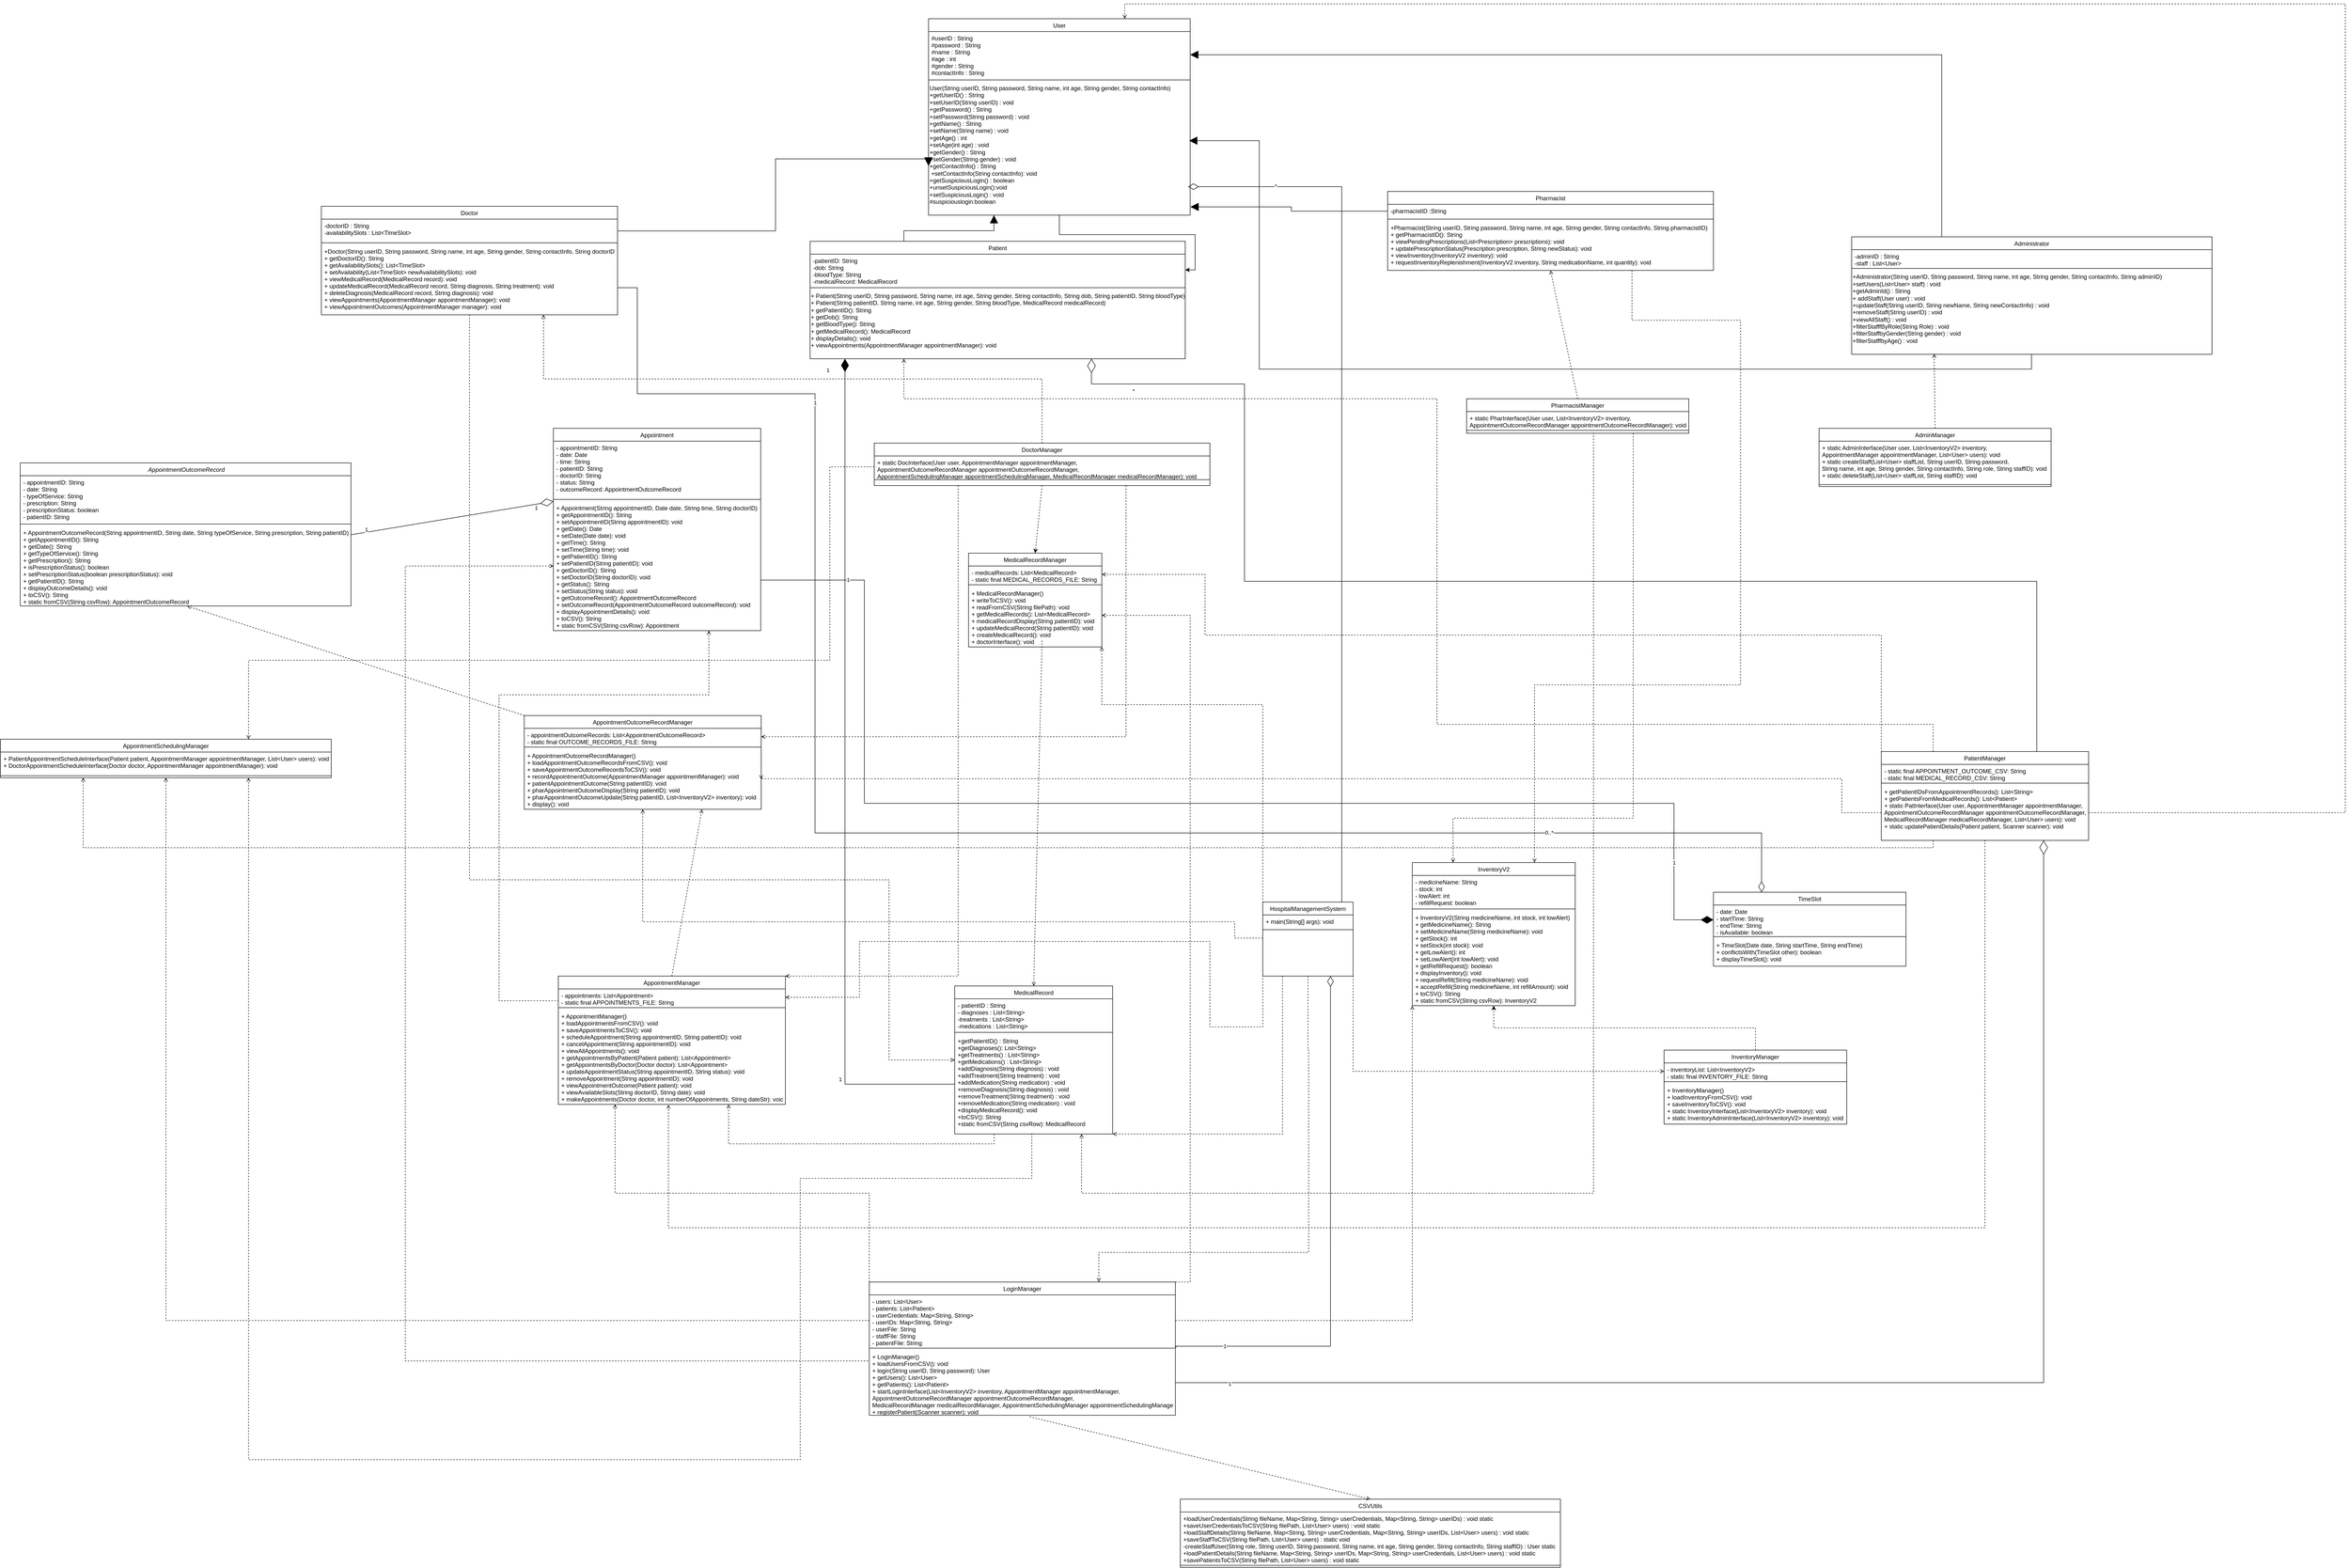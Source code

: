 <mxfile version="24.8.6">
  <diagram id="C5RBs43oDa-KdzZeNtuy" name="Page-1">
    <mxGraphModel dx="4871" dy="2372" grid="1" gridSize="10" guides="1" tooltips="1" connect="1" arrows="1" fold="1" page="1" pageScale="1" pageWidth="827" pageHeight="1169" math="0" shadow="0">
      <root>
        <mxCell id="WIyWlLk6GJQsqaUBKTNV-0" />
        <mxCell id="WIyWlLk6GJQsqaUBKTNV-1" parent="WIyWlLk6GJQsqaUBKTNV-0" />
        <mxCell id="zkfFHV4jXpPFQw0GAbJ--0" value=" AppointmentOutcomeRecord" style="swimlane;fontStyle=2;align=center;verticalAlign=top;childLayout=stackLayout;horizontal=1;startSize=26;horizontalStack=0;resizeParent=1;resizeLast=0;collapsible=1;marginBottom=0;rounded=0;shadow=0;strokeWidth=1;" parent="WIyWlLk6GJQsqaUBKTNV-1" vertex="1">
          <mxGeometry x="-1850" width="670" height="290" as="geometry">
            <mxRectangle x="230" y="140" width="160" height="26" as="alternateBounds" />
          </mxGeometry>
        </mxCell>
        <mxCell id="zkfFHV4jXpPFQw0GAbJ--1" value="- appointmentID: String&#xa;- date: String&#xa;- typeOfService: String&#xa;- prescription: String&#xa;- prescriptionStatus: boolean&#xa;- patientID: String&#xa;" style="text;align=left;verticalAlign=top;spacingLeft=4;spacingRight=4;overflow=hidden;rotatable=0;points=[[0,0.5],[1,0.5]];portConstraint=eastwest;" parent="zkfFHV4jXpPFQw0GAbJ--0" vertex="1">
          <mxGeometry y="26" width="670" height="94" as="geometry" />
        </mxCell>
        <mxCell id="zkfFHV4jXpPFQw0GAbJ--4" value="" style="line;html=1;strokeWidth=1;align=left;verticalAlign=middle;spacingTop=-1;spacingLeft=3;spacingRight=3;rotatable=0;labelPosition=right;points=[];portConstraint=eastwest;" parent="zkfFHV4jXpPFQw0GAbJ--0" vertex="1">
          <mxGeometry y="120" width="670" height="8" as="geometry" />
        </mxCell>
        <mxCell id="zkfFHV4jXpPFQw0GAbJ--5" value="+ AppointmentOutcomeRecord(String appointmentID, String date, String typeOfService, String prescription, String patientID)&#xa;+ getAppointmentID(): String&#xa;+ getDate(): String&#xa;+ getTypeOfService(): String&#xa;+ getPrescription(): String&#xa;+ isPrescriptionStatus(): boolean&#xa;+ setPrescriptionStatus(boolean prescriptionStatus): void&#xa;+ getPatientID(): String&#xa;+ displayOutcomeDetails(): void&#xa;+ toCSV(): String&#xa;+ static fromCSV(String csvRow): AppointmentOutcomeRecord&#xa;" style="text;align=left;verticalAlign=top;spacingLeft=4;spacingRight=4;overflow=hidden;rotatable=0;points=[[0,0.5],[1,0.5]];portConstraint=eastwest;" parent="zkfFHV4jXpPFQw0GAbJ--0" vertex="1">
          <mxGeometry y="128" width="670" height="162" as="geometry" />
        </mxCell>
        <mxCell id="ShRya1s59DuwMQgsiSue-67" style="edgeStyle=orthogonalEdgeStyle;rounded=0;orthogonalLoop=1;jettySize=auto;html=1;exitX=0.488;exitY=0.995;exitDx=0;exitDy=0;dashed=1;endArrow=open;endFill=0;entryX=0.75;entryY=1;entryDx=0;entryDy=0;exitPerimeter=0;" parent="WIyWlLk6GJQsqaUBKTNV-1" source="6vUeaHWFLGN5I8Mb5Iua-71" target="ShRya1s59DuwMQgsiSue-22" edge="1">
          <mxGeometry relative="1" as="geometry">
            <Array as="points">
              <mxPoint x="199" y="1450" />
              <mxPoint x="-270" y="1450" />
              <mxPoint x="-270" y="2020" />
              <mxPoint x="-1387" y="2020" />
            </Array>
          </mxGeometry>
        </mxCell>
        <mxCell id="6vUeaHWFLGN5I8Mb5Iua-22" style="edgeStyle=orthogonalEdgeStyle;rounded=0;orthogonalLoop=1;jettySize=auto;html=1;exitX=1;exitY=1;exitDx=0;exitDy=0;entryX=0;entryY=0.5;entryDx=0;entryDy=0;dashed=1;endArrow=open;endFill=0;" edge="1" parent="WIyWlLk6GJQsqaUBKTNV-1" source="zkfFHV4jXpPFQw0GAbJ--6" target="ShRya1s59DuwMQgsiSue-17">
          <mxGeometry relative="1" as="geometry">
            <Array as="points">
              <mxPoint x="850" y="1233" />
            </Array>
          </mxGeometry>
        </mxCell>
        <mxCell id="6vUeaHWFLGN5I8Mb5Iua-45" style="edgeStyle=orthogonalEdgeStyle;rounded=0;orthogonalLoop=1;jettySize=auto;html=1;exitX=0.5;exitY=1;exitDx=0;exitDy=0;entryX=0.75;entryY=0;entryDx=0;entryDy=0;dashed=1;endArrow=open;endFill=0;" edge="1" parent="WIyWlLk6GJQsqaUBKTNV-1" source="zkfFHV4jXpPFQw0GAbJ--6" target="ShRya1s59DuwMQgsiSue-13">
          <mxGeometry relative="1" as="geometry">
            <Array as="points">
              <mxPoint x="759" y="1190" />
              <mxPoint x="760" y="1600" />
              <mxPoint x="335" y="1600" />
            </Array>
          </mxGeometry>
        </mxCell>
        <mxCell id="6vUeaHWFLGN5I8Mb5Iua-46" style="edgeStyle=orthogonalEdgeStyle;rounded=0;orthogonalLoop=1;jettySize=auto;html=1;exitX=0;exitY=0.5;exitDx=0;exitDy=0;entryX=1;entryY=1;entryDx=0;entryDy=0;dashed=1;endArrow=open;endFill=0;" edge="1" parent="WIyWlLk6GJQsqaUBKTNV-1" target="ShRya1s59DuwMQgsiSue-10">
          <mxGeometry relative="1" as="geometry">
            <mxPoint x="667" y="963.0" as="sourcePoint" />
            <Array as="points">
              <mxPoint x="667" y="490" />
              <mxPoint x="341" y="490" />
            </Array>
          </mxGeometry>
        </mxCell>
        <mxCell id="zkfFHV4jXpPFQw0GAbJ--13" value="CSVUtils" style="swimlane;fontStyle=0;align=center;verticalAlign=top;childLayout=stackLayout;horizontal=1;startSize=26;horizontalStack=0;resizeParent=1;resizeLast=0;collapsible=1;marginBottom=0;rounded=0;shadow=0;strokeWidth=1;" parent="WIyWlLk6GJQsqaUBKTNV-1" vertex="1">
          <mxGeometry x="500" y="2100" width="770" height="138" as="geometry">
            <mxRectangle x="340" y="380" width="170" height="26" as="alternateBounds" />
          </mxGeometry>
        </mxCell>
        <mxCell id="zkfFHV4jXpPFQw0GAbJ--14" value="+loadUserCredentials(String fileName, Map&lt;String, String&gt; userCredentials, Map&lt;String, String&gt; userIDs) : void static&#xa;+saveUserCredentialsToCSV(String filePath, List&lt;User&gt; users) : void static&#xa;+loadStaffDetails(String fileName, Map&lt;String, String&gt; userCredentials, Map&lt;String, String&gt; userIDs, List&lt;User&gt; users) : void static&#xa;+saveStaffToCSV(String filePath, List&lt;User&gt; users) : static void&#xa;-createStaffUser(String role, String userID, String password, String name, int age, String gender, String contactInfo, String staffID) : User static&#xa;+loadPatientDetails(String fileName, Map&lt;String, String&gt; userIDs, Map&lt;String, String&gt; userCredentials, List&lt;User&gt; users) : void static&#xa;+savePatientsToCSV(String filePath, List&lt;User&gt; users) : void static&#xa;" style="text;align=left;verticalAlign=top;spacingLeft=4;spacingRight=4;overflow=hidden;rotatable=0;points=[[0,0.5],[1,0.5]];portConstraint=eastwest;" parent="zkfFHV4jXpPFQw0GAbJ--13" vertex="1">
          <mxGeometry y="26" width="770" height="104" as="geometry" />
        </mxCell>
        <mxCell id="zkfFHV4jXpPFQw0GAbJ--15" value="" style="line;html=1;strokeWidth=1;align=left;verticalAlign=middle;spacingTop=-1;spacingLeft=3;spacingRight=3;rotatable=0;labelPosition=right;points=[];portConstraint=eastwest;" parent="zkfFHV4jXpPFQw0GAbJ--13" vertex="1">
          <mxGeometry y="130" width="770" height="8" as="geometry" />
        </mxCell>
        <mxCell id="ShRya1s59DuwMQgsiSue-59" style="edgeStyle=orthogonalEdgeStyle;rounded=0;orthogonalLoop=1;jettySize=auto;html=1;exitX=1;exitY=0.75;exitDx=0;exitDy=0;entryX=0;entryY=0.5;entryDx=0;entryDy=0;endArrow=diamondThin;endFill=1;endSize=23;" parent="WIyWlLk6GJQsqaUBKTNV-1" source="zkfFHV4jXpPFQw0GAbJ--17" target="ShRya1s59DuwMQgsiSue-53" edge="1">
          <mxGeometry relative="1" as="geometry">
            <Array as="points">
              <mxPoint x="-140" y="238" />
              <mxPoint x="-140" y="690" />
              <mxPoint x="1500" y="690" />
              <mxPoint x="1500" y="926" />
            </Array>
          </mxGeometry>
        </mxCell>
        <mxCell id="gm_ebci9Ckw0m7R4zXEK-5" value="1" style="edgeLabel;html=1;align=center;verticalAlign=middle;resizable=0;points=[];fontFamily=Helvetica;fontSize=11;fontColor=default;labelBackgroundColor=default;" parent="ShRya1s59DuwMQgsiSue-59" vertex="1" connectable="0">
          <mxGeometry x="-0.865" y="2" relative="1" as="geometry">
            <mxPoint y="1" as="offset" />
          </mxGeometry>
        </mxCell>
        <mxCell id="gm_ebci9Ckw0m7R4zXEK-6" value="1" style="edgeLabel;html=1;align=center;verticalAlign=middle;resizable=0;points=[];fontFamily=Helvetica;fontSize=11;fontColor=default;labelBackgroundColor=default;" parent="ShRya1s59DuwMQgsiSue-59" vertex="1" connectable="0">
          <mxGeometry x="0.85" y="-1" relative="1" as="geometry">
            <mxPoint x="1" as="offset" />
          </mxGeometry>
        </mxCell>
        <mxCell id="zkfFHV4jXpPFQw0GAbJ--17" value="Appointment" style="swimlane;fontStyle=0;align=center;verticalAlign=top;childLayout=stackLayout;horizontal=1;startSize=26;horizontalStack=0;resizeParent=1;resizeLast=0;collapsible=1;marginBottom=0;rounded=0;shadow=0;strokeWidth=1;" parent="WIyWlLk6GJQsqaUBKTNV-1" vertex="1">
          <mxGeometry x="-770" y="-70" width="420" height="410" as="geometry">
            <mxRectangle x="550" y="140" width="160" height="26" as="alternateBounds" />
          </mxGeometry>
        </mxCell>
        <mxCell id="zkfFHV4jXpPFQw0GAbJ--18" value="- appointmentID: String&#xa;- date: Date&#xa;- time: String&#xa;- patientID: String&#xa;- doctorID: String&#xa;- status: String&#xa;- outcomeRecord: AppointmentOutcomeRecord&#xa;" style="text;align=left;verticalAlign=top;spacingLeft=4;spacingRight=4;overflow=hidden;rotatable=0;points=[[0,0.5],[1,0.5]];portConstraint=eastwest;" parent="zkfFHV4jXpPFQw0GAbJ--17" vertex="1">
          <mxGeometry y="26" width="420" height="114" as="geometry" />
        </mxCell>
        <mxCell id="zkfFHV4jXpPFQw0GAbJ--23" value="" style="line;html=1;strokeWidth=1;align=left;verticalAlign=middle;spacingTop=-1;spacingLeft=3;spacingRight=3;rotatable=0;labelPosition=right;points=[];portConstraint=eastwest;" parent="zkfFHV4jXpPFQw0GAbJ--17" vertex="1">
          <mxGeometry y="140" width="420" height="8" as="geometry" />
        </mxCell>
        <mxCell id="zkfFHV4jXpPFQw0GAbJ--24" value="+ Appointment(String appointmentID, Date date, String time, String doctorID)&#xa;+ getAppointmentID(): String&#xa;+ setAppointmentID(String appointmentID): void&#xa;+ getDate(): Date&#xa;+ setDate(Date date): void&#xa;+ getTime(): String&#xa;+ setTime(String time): void&#xa;+ getPatientID(): String&#xa;+ setPatientID(String patientID): void&#xa;+ getDoctorID(): String&#xa;+ setDoctorID(String doctorID): void&#xa;+ getStatus(): String&#xa;+ setStatus(String status): void&#xa;+ getOutcomeRecord(): AppointmentOutcomeRecord&#xa;+ setOutcomeRecord(AppointmentOutcomeRecord outcomeRecord): void&#xa;+ displayAppointmentDetails(): void&#xa;+ toCSV(): String&#xa;+ static fromCSV(String csvRow): Appointment&#xa;" style="text;align=left;verticalAlign=top;spacingLeft=4;spacingRight=4;overflow=hidden;rotatable=0;points=[[0,0.5],[1,0.5]];portConstraint=eastwest;" parent="zkfFHV4jXpPFQw0GAbJ--17" vertex="1">
          <mxGeometry y="148" width="420" height="262" as="geometry" />
        </mxCell>
        <mxCell id="gm_ebci9Ckw0m7R4zXEK-19" style="rounded=0;orthogonalLoop=1;jettySize=auto;html=1;exitX=0.5;exitY=0;exitDx=0;exitDy=0;entryX=0.75;entryY=1;entryDx=0;entryDy=0;strokeColor=default;align=center;verticalAlign=middle;fontFamily=Helvetica;fontSize=11;fontColor=default;labelBackgroundColor=default;endArrow=open;dashed=1;endFill=0;" parent="WIyWlLk6GJQsqaUBKTNV-1" source="ShRya1s59DuwMQgsiSue-28" target="ShRya1s59DuwMQgsiSue-25" edge="1">
          <mxGeometry relative="1" as="geometry" />
        </mxCell>
        <mxCell id="6vUeaHWFLGN5I8Mb5Iua-44" style="edgeStyle=orthogonalEdgeStyle;rounded=0;orthogonalLoop=1;jettySize=auto;html=1;exitX=0.75;exitY=1;exitDx=0;exitDy=0;entryX=0.25;entryY=0;entryDx=0;entryDy=0;dashed=1;endArrow=open;endFill=0;" edge="1" parent="WIyWlLk6GJQsqaUBKTNV-1" source="ShRya1s59DuwMQgsiSue-1" target="ShRya1s59DuwMQgsiSue-55">
          <mxGeometry relative="1" as="geometry">
            <Array as="points">
              <mxPoint x="1418" y="720" />
              <mxPoint x="1053" y="720" />
            </Array>
          </mxGeometry>
        </mxCell>
        <mxCell id="ShRya1s59DuwMQgsiSue-1" value="PharmacistManager" style="swimlane;fontStyle=0;align=center;verticalAlign=top;childLayout=stackLayout;horizontal=1;startSize=26;horizontalStack=0;resizeParent=1;resizeLast=0;collapsible=1;marginBottom=0;rounded=0;shadow=0;strokeWidth=1;" parent="WIyWlLk6GJQsqaUBKTNV-1" vertex="1">
          <mxGeometry x="1080" y="-130" width="450" height="70" as="geometry">
            <mxRectangle x="340" y="380" width="170" height="26" as="alternateBounds" />
          </mxGeometry>
        </mxCell>
        <mxCell id="ShRya1s59DuwMQgsiSue-2" value="+ static PharInterface(User user, List&lt;InventoryV2&gt; inventory, &#xa;AppointmentOutcomeRecordManager appointmentOutcomeRecordManager): void&#xa;" style="text;align=left;verticalAlign=top;spacingLeft=4;spacingRight=4;overflow=hidden;rotatable=0;points=[[0,0.5],[1,0.5]];portConstraint=eastwest;" parent="ShRya1s59DuwMQgsiSue-1" vertex="1">
          <mxGeometry y="26" width="450" height="34" as="geometry" />
        </mxCell>
        <mxCell id="ShRya1s59DuwMQgsiSue-3" value="" style="line;html=1;strokeWidth=1;align=left;verticalAlign=middle;spacingTop=-1;spacingLeft=3;spacingRight=3;rotatable=0;labelPosition=right;points=[];portConstraint=eastwest;" parent="ShRya1s59DuwMQgsiSue-1" vertex="1">
          <mxGeometry y="60" width="450" height="8" as="geometry" />
        </mxCell>
        <mxCell id="ShRya1s59DuwMQgsiSue-74" style="endArrow=diamondThin;endFill=1;endSize=24;html=1;rounded=0;exitX=0;exitY=0.5;exitDx=0;exitDy=0;entryX=0.093;entryY=1;entryDx=0;entryDy=0;fillColor=#FFFFFF;edgeStyle=orthogonalEdgeStyle;entryPerimeter=0;" parent="WIyWlLk6GJQsqaUBKTNV-1" source="6vUeaHWFLGN5I8Mb5Iua-71" target="6vUeaHWFLGN5I8Mb5Iua-63" edge="1">
          <mxGeometry relative="1" as="geometry">
            <Array as="points">
              <mxPoint x="-179" y="1259" />
            </Array>
          </mxGeometry>
        </mxCell>
        <mxCell id="ShRya1s59DuwMQgsiSue-77" value="1" style="edgeLabel;html=1;align=center;verticalAlign=middle;resizable=0;points=[];" parent="ShRya1s59DuwMQgsiSue-74" vertex="1" connectable="0">
          <mxGeometry x="-0.724" y="10" relative="1" as="geometry">
            <mxPoint y="1" as="offset" />
          </mxGeometry>
        </mxCell>
        <mxCell id="ShRya1s59DuwMQgsiSue-78" value="1" style="edgeLabel;html=1;align=center;verticalAlign=middle;resizable=0;points=[];" parent="ShRya1s59DuwMQgsiSue-74" vertex="1" connectable="0">
          <mxGeometry x="0.987" y="-8" relative="1" as="geometry">
            <mxPoint x="-43" y="12" as="offset" />
          </mxGeometry>
        </mxCell>
        <mxCell id="ShRya1s59DuwMQgsiSue-4" value="MedicalRecord" style="swimlane;fontStyle=0;align=center;verticalAlign=top;childLayout=stackLayout;horizontal=1;startSize=26;horizontalStack=0;resizeParent=1;resizeLast=0;collapsible=1;marginBottom=0;rounded=0;shadow=0;strokeWidth=1;" parent="WIyWlLk6GJQsqaUBKTNV-1" vertex="1">
          <mxGeometry x="43" y="1060" width="320" height="300" as="geometry">
            <mxRectangle x="340" y="380" width="170" height="26" as="alternateBounds" />
          </mxGeometry>
        </mxCell>
        <mxCell id="ShRya1s59DuwMQgsiSue-5" value="- patientID : String&#xa;- diagnoses : List&lt;String&gt;&#xa;-treatments : List&lt;String&gt;&#xa;-medications : List&lt;String&gt;&#xa;" style="text;align=left;verticalAlign=top;spacingLeft=4;spacingRight=4;overflow=hidden;rotatable=0;points=[[0,0.5],[1,0.5]];portConstraint=eastwest;" parent="ShRya1s59DuwMQgsiSue-4" vertex="1">
          <mxGeometry y="26" width="320" height="64" as="geometry" />
        </mxCell>
        <mxCell id="ShRya1s59DuwMQgsiSue-6" value="" style="line;html=1;strokeWidth=1;align=left;verticalAlign=middle;spacingTop=-1;spacingLeft=3;spacingRight=3;rotatable=0;labelPosition=right;points=[];portConstraint=eastwest;" parent="ShRya1s59DuwMQgsiSue-4" vertex="1">
          <mxGeometry y="90" width="320" height="8" as="geometry" />
        </mxCell>
        <mxCell id="6vUeaHWFLGN5I8Mb5Iua-71" value="+getPatientID() : String&#xa;+getDiagnoses(): List&lt;String&gt;&#xa;+getTreatments() : List&lt;String&gt;&#xa;+getMedications() : List&lt;String&gt; &#xa;+addDiagnosis(String diagnosis) : void&#xa;+addTreatment(String treatment) : void&#xa;+addMedication(String medication) : void&#xa;+removeDiagnosis(String diagnosis) : void&#xa;+removeTreatment(String treatment) : void&#xa;+removeMedication(String medication) : void&#xa;+displayMedicalRecord(): void&#xa;+toCSV(): String&#xa;+static fromCSV(String csvRow): MedicalRecord&#xa;&#xa;" style="text;align=left;verticalAlign=top;spacingLeft=4;spacingRight=4;overflow=hidden;rotatable=0;points=[[0,0.5],[1,0.5]];portConstraint=eastwest;" vertex="1" parent="ShRya1s59DuwMQgsiSue-4">
          <mxGeometry y="98" width="320" height="202" as="geometry" />
        </mxCell>
        <mxCell id="gm_ebci9Ckw0m7R4zXEK-30" style="rounded=0;orthogonalLoop=1;jettySize=auto;html=1;exitX=0.25;exitY=0;exitDx=0;exitDy=0;entryX=0.25;entryY=1;entryDx=0;entryDy=0;strokeColor=default;align=center;verticalAlign=middle;fontFamily=Helvetica;fontSize=11;fontColor=default;labelBackgroundColor=default;endArrow=open;dashed=1;endFill=0;edgeStyle=orthogonalEdgeStyle;" parent="WIyWlLk6GJQsqaUBKTNV-1" source="ShRya1s59DuwMQgsiSue-7" target="ShRya1s59DuwMQgsiSue-43" edge="1">
          <mxGeometry relative="1" as="geometry">
            <Array as="points">
              <mxPoint x="2025" y="530" />
              <mxPoint x="1020" y="530" />
              <mxPoint x="1020" y="-130" />
              <mxPoint x="-60" y="-130" />
            </Array>
          </mxGeometry>
        </mxCell>
        <mxCell id="gm_ebci9Ckw0m7R4zXEK-31" style="rounded=0;orthogonalLoop=1;jettySize=auto;html=1;exitX=0.496;exitY=1.006;exitDx=0;exitDy=0;entryX=0.485;entryY=1.005;entryDx=0;entryDy=0;strokeColor=default;align=center;verticalAlign=middle;fontFamily=Helvetica;fontSize=11;fontColor=default;labelBackgroundColor=default;endArrow=open;dashed=1;endFill=0;edgeStyle=orthogonalEdgeStyle;entryPerimeter=0;exitPerimeter=0;" parent="WIyWlLk6GJQsqaUBKTNV-1" source="6vUeaHWFLGN5I8Mb5Iua-90" target="6vUeaHWFLGN5I8Mb5Iua-83" edge="1">
          <mxGeometry relative="1" as="geometry">
            <Array as="points">
              <mxPoint x="2130" y="766" />
              <mxPoint x="2130" y="1550" />
              <mxPoint x="-537" y="1550" />
            </Array>
          </mxGeometry>
        </mxCell>
        <mxCell id="gm_ebci9Ckw0m7R4zXEK-34" style="edgeStyle=orthogonalEdgeStyle;rounded=0;orthogonalLoop=1;jettySize=auto;html=1;exitX=0.25;exitY=1;exitDx=0;exitDy=0;entryX=0.25;entryY=1;entryDx=0;entryDy=0;strokeColor=default;align=center;verticalAlign=middle;fontFamily=Helvetica;fontSize=11;fontColor=default;labelBackgroundColor=default;endArrow=open;dashed=1;endFill=0;" parent="WIyWlLk6GJQsqaUBKTNV-1" source="ShRya1s59DuwMQgsiSue-7" target="ShRya1s59DuwMQgsiSue-22" edge="1">
          <mxGeometry relative="1" as="geometry">
            <Array as="points">
              <mxPoint x="2025" y="780" />
              <mxPoint x="-1723" y="780" />
            </Array>
          </mxGeometry>
        </mxCell>
        <mxCell id="gm_ebci9Ckw0m7R4zXEK-36" style="rounded=0;orthogonalLoop=1;jettySize=auto;html=1;exitX=1;exitY=0.5;exitDx=0;exitDy=0;entryX=0.75;entryY=0;entryDx=0;entryDy=0;strokeColor=default;align=center;verticalAlign=middle;fontFamily=Helvetica;fontSize=11;fontColor=default;labelBackgroundColor=default;endArrow=open;dashed=1;endFill=0;edgeStyle=orthogonalEdgeStyle;" parent="WIyWlLk6GJQsqaUBKTNV-1" source="6vUeaHWFLGN5I8Mb5Iua-90" target="ShRya1s59DuwMQgsiSue-37" edge="1">
          <mxGeometry relative="1" as="geometry">
            <Array as="points">
              <mxPoint x="2860" y="709" />
              <mxPoint x="2860" y="-930" />
              <mxPoint x="388" y="-930" />
            </Array>
          </mxGeometry>
        </mxCell>
        <mxCell id="6vUeaHWFLGN5I8Mb5Iua-14" style="rounded=0;orthogonalLoop=1;jettySize=auto;html=1;exitX=0;exitY=0.5;exitDx=0;exitDy=0;entryX=1;entryY=0.5;entryDx=0;entryDy=0;endArrow=open;endFill=0;dashed=1;edgeStyle=orthogonalEdgeStyle;" edge="1" parent="WIyWlLk6GJQsqaUBKTNV-1" source="ShRya1s59DuwMQgsiSue-8" target="ShRya1s59DuwMQgsiSue-11">
          <mxGeometry relative="1" as="geometry">
            <Array as="points">
              <mxPoint x="1920" y="349" />
              <mxPoint x="550" y="349" />
              <mxPoint x="550" y="226" />
            </Array>
          </mxGeometry>
        </mxCell>
        <mxCell id="6vUeaHWFLGN5I8Mb5Iua-1" style="rounded=0;orthogonalLoop=1;jettySize=auto;html=1;entryX=0.5;entryY=0;entryDx=0;entryDy=0;endArrow=open;endFill=0;dashed=1;" edge="1" parent="WIyWlLk6GJQsqaUBKTNV-1" target="ShRya1s59DuwMQgsiSue-4">
          <mxGeometry relative="1" as="geometry">
            <mxPoint x="220" y="360" as="sourcePoint" />
          </mxGeometry>
        </mxCell>
        <mxCell id="ShRya1s59DuwMQgsiSue-10" value="MedicalRecordManager" style="swimlane;fontStyle=0;align=center;verticalAlign=top;childLayout=stackLayout;horizontal=1;startSize=26;horizontalStack=0;resizeParent=1;resizeLast=0;collapsible=1;marginBottom=0;rounded=0;shadow=0;strokeWidth=1;" parent="WIyWlLk6GJQsqaUBKTNV-1" vertex="1">
          <mxGeometry x="71" y="183" width="270" height="190" as="geometry">
            <mxRectangle x="340" y="380" width="170" height="26" as="alternateBounds" />
          </mxGeometry>
        </mxCell>
        <mxCell id="ShRya1s59DuwMQgsiSue-11" value="- medicalRecords: List&lt;MedicalRecord&gt;&#xa;- static final MEDICAL_RECORDS_FILE: String&#xa;" style="text;align=left;verticalAlign=top;spacingLeft=4;spacingRight=4;overflow=hidden;rotatable=0;points=[[0,0.5],[1,0.5]];portConstraint=eastwest;" parent="ShRya1s59DuwMQgsiSue-10" vertex="1">
          <mxGeometry y="26" width="270" height="34" as="geometry" />
        </mxCell>
        <mxCell id="ShRya1s59DuwMQgsiSue-12" value="" style="line;html=1;strokeWidth=1;align=left;verticalAlign=middle;spacingTop=-1;spacingLeft=3;spacingRight=3;rotatable=0;labelPosition=right;points=[];portConstraint=eastwest;" parent="ShRya1s59DuwMQgsiSue-10" vertex="1">
          <mxGeometry y="60" width="270" height="8" as="geometry" />
        </mxCell>
        <mxCell id="6vUeaHWFLGN5I8Mb5Iua-88" value="+ MedicalRecordManager()&#xa;+ writeToCSV(): void&#xa;+ readFromCSV(String filePath): void&#xa;+ getMedicalRecords(): List&lt;MedicalRecord&gt;&#xa;+ medicalRecordDisplay(String patientID): void&#xa;+ updateMedicalRecord(String patientID): void&#xa;+ createMedicalRecord(): void&#xa;+ doctorInterface(): void" style="text;align=left;verticalAlign=top;spacingLeft=4;spacingRight=4;overflow=hidden;rotatable=0;points=[[0,0.5],[1,0.5]];portConstraint=eastwest;" vertex="1" parent="ShRya1s59DuwMQgsiSue-10">
          <mxGeometry y="68" width="270" height="122" as="geometry" />
        </mxCell>
        <mxCell id="gm_ebci9Ckw0m7R4zXEK-20" style="rounded=0;orthogonalLoop=1;jettySize=auto;html=1;exitX=0.524;exitY=1.023;exitDx=0;exitDy=0;entryX=0.5;entryY=0;entryDx=0;entryDy=0;strokeColor=default;align=center;verticalAlign=middle;fontFamily=Helvetica;fontSize=11;fontColor=default;labelBackgroundColor=default;endArrow=open;dashed=1;endFill=0;exitPerimeter=0;" parent="WIyWlLk6GJQsqaUBKTNV-1" source="6vUeaHWFLGN5I8Mb5Iua-82" target="zkfFHV4jXpPFQw0GAbJ--13" edge="1">
          <mxGeometry relative="1" as="geometry" />
        </mxCell>
        <mxCell id="gm_ebci9Ckw0m7R4zXEK-21" style="rounded=0;orthogonalLoop=1;jettySize=auto;html=1;exitX=1;exitY=0;exitDx=0;exitDy=0;strokeColor=default;align=center;verticalAlign=middle;fontFamily=Helvetica;fontSize=11;fontColor=default;labelBackgroundColor=default;endArrow=diamondThin;endFill=0;endSize=19;edgeStyle=orthogonalEdgeStyle;entryX=0.992;entryY=0.786;entryDx=0;entryDy=0;entryPerimeter=0;" parent="WIyWlLk6GJQsqaUBKTNV-1" source="zkfFHV4jXpPFQw0GAbJ--6" target="6vUeaHWFLGN5I8Mb5Iua-59" edge="1">
          <mxGeometry relative="1" as="geometry">
            <mxPoint x="490" y="-70" as="targetPoint" />
            <Array as="points">
              <mxPoint x="827" y="-560" />
            </Array>
          </mxGeometry>
        </mxCell>
        <mxCell id="gm_ebci9Ckw0m7R4zXEK-23" value="*" style="edgeLabel;html=1;align=center;verticalAlign=middle;resizable=0;points=[];fontFamily=Helvetica;fontSize=11;fontColor=default;labelBackgroundColor=default;" parent="gm_ebci9Ckw0m7R4zXEK-21" vertex="1" connectable="0">
          <mxGeometry x="0.802" y="-1" relative="1" as="geometry">
            <mxPoint as="offset" />
          </mxGeometry>
        </mxCell>
        <mxCell id="gm_ebci9Ckw0m7R4zXEK-24" style="edgeStyle=orthogonalEdgeStyle;rounded=0;orthogonalLoop=1;jettySize=auto;html=1;exitX=0.75;exitY=0;exitDx=0;exitDy=0;entryX=0.75;entryY=1;entryDx=0;entryDy=0;strokeColor=default;align=center;verticalAlign=middle;fontFamily=Helvetica;fontSize=11;fontColor=default;labelBackgroundColor=default;endArrow=diamondThin;endFill=0;startSize=6;endSize=26;" parent="WIyWlLk6GJQsqaUBKTNV-1" source="ShRya1s59DuwMQgsiSue-7" target="ShRya1s59DuwMQgsiSue-43" edge="1">
          <mxGeometry relative="1" as="geometry">
            <Array as="points">
              <mxPoint x="2235" y="240" />
              <mxPoint x="630" y="240" />
              <mxPoint x="630" y="-160" />
              <mxPoint x="320" y="-160" />
            </Array>
          </mxGeometry>
        </mxCell>
        <mxCell id="gm_ebci9Ckw0m7R4zXEK-26" value="*" style="edgeLabel;html=1;align=center;verticalAlign=middle;resizable=0;points=[];fontFamily=Helvetica;fontSize=11;fontColor=default;labelBackgroundColor=default;" parent="gm_ebci9Ckw0m7R4zXEK-24" vertex="1" connectable="0">
          <mxGeometry x="0.9" y="1" relative="1" as="geometry">
            <mxPoint y="13" as="offset" />
          </mxGeometry>
        </mxCell>
        <mxCell id="6vUeaHWFLGN5I8Mb5Iua-16" style="edgeStyle=orthogonalEdgeStyle;rounded=0;orthogonalLoop=1;jettySize=auto;html=1;exitX=0;exitY=0;exitDx=0;exitDy=0;entryX=0.25;entryY=1;entryDx=0;entryDy=0;dashed=1;endArrow=open;endFill=0;" edge="1" parent="WIyWlLk6GJQsqaUBKTNV-1" source="ShRya1s59DuwMQgsiSue-13" target="ShRya1s59DuwMQgsiSue-28">
          <mxGeometry relative="1" as="geometry" />
        </mxCell>
        <mxCell id="6vUeaHWFLGN5I8Mb5Iua-17" style="edgeStyle=orthogonalEdgeStyle;rounded=0;orthogonalLoop=1;jettySize=auto;html=1;exitX=-0.005;exitY=0.159;exitDx=0;exitDy=0;dashed=1;endArrow=open;endFill=0;entryX=0;entryY=0.5;entryDx=0;entryDy=0;exitPerimeter=0;" edge="1" parent="WIyWlLk6GJQsqaUBKTNV-1" source="6vUeaHWFLGN5I8Mb5Iua-82" target="zkfFHV4jXpPFQw0GAbJ--24">
          <mxGeometry relative="1" as="geometry">
            <mxPoint x="-120" y="560" as="targetPoint" />
            <Array as="points">
              <mxPoint x="-1070" y="1820" />
              <mxPoint x="-1070" y="209" />
            </Array>
          </mxGeometry>
        </mxCell>
        <mxCell id="6vUeaHWFLGN5I8Mb5Iua-18" style="edgeStyle=orthogonalEdgeStyle;rounded=0;orthogonalLoop=1;jettySize=auto;html=1;exitX=1;exitY=0;exitDx=0;exitDy=0;dashed=1;endArrow=open;endFill=0;" edge="1" parent="WIyWlLk6GJQsqaUBKTNV-1" source="ShRya1s59DuwMQgsiSue-13" target="6vUeaHWFLGN5I8Mb5Iua-88">
          <mxGeometry relative="1" as="geometry">
            <Array as="points">
              <mxPoint x="520" y="1660" />
              <mxPoint x="520" y="309" />
            </Array>
          </mxGeometry>
        </mxCell>
        <mxCell id="ShRya1s59DuwMQgsiSue-13" value="LoginManager" style="swimlane;fontStyle=0;align=center;verticalAlign=top;childLayout=stackLayout;horizontal=1;startSize=26;horizontalStack=0;resizeParent=1;resizeLast=0;collapsible=1;marginBottom=0;rounded=0;shadow=0;strokeWidth=1;" parent="WIyWlLk6GJQsqaUBKTNV-1" vertex="1">
          <mxGeometry x="-130" y="1660" width="620" height="270" as="geometry">
            <mxRectangle x="340" y="380" width="170" height="26" as="alternateBounds" />
          </mxGeometry>
        </mxCell>
        <mxCell id="ShRya1s59DuwMQgsiSue-14" value="- users: List&lt;User&gt;&#xa;- patients: List&lt;Patient&gt;&#xa;- userCredentials: Map&lt;String, String&gt;&#xa;- userIDs: Map&lt;String, String&gt;&#xa;- userFile: String&#xa;- staffFile: String&#xa;- patientFile: String&#xa;" style="text;align=left;verticalAlign=top;spacingLeft=4;spacingRight=4;overflow=hidden;rotatable=0;points=[[0,0.5],[1,0.5]];portConstraint=eastwest;" parent="ShRya1s59DuwMQgsiSue-13" vertex="1">
          <mxGeometry y="26" width="620" height="104" as="geometry" />
        </mxCell>
        <mxCell id="ShRya1s59DuwMQgsiSue-15" value="" style="line;html=1;strokeWidth=1;align=left;verticalAlign=middle;spacingTop=-1;spacingLeft=3;spacingRight=3;rotatable=0;labelPosition=right;points=[];portConstraint=eastwest;" parent="ShRya1s59DuwMQgsiSue-13" vertex="1">
          <mxGeometry y="130" width="620" height="8" as="geometry" />
        </mxCell>
        <mxCell id="6vUeaHWFLGN5I8Mb5Iua-82" value="+ LoginManager()&#xa;+ loadUsersFromCSV(): void&#xa;+ login(String userID, String password): User&#xa;+ getUsers(): List&lt;User&gt;&#xa;+ getPatients(): List&lt;Patient&gt;&#xa;+ startLoginInterface(List&lt;InventoryV2&gt; inventory, AppointmentManager appointmentManager, &#xa;AppointmentOutcomeRecordManager appointmentOutcomeRecordManager, &#xa;MedicalRecordManager medicalRecordManager, AppointmentSchedulingManager appointmentSchedulingManager): void&#xa;+ registerPatient(Scanner scanner): void&#xa;" style="text;align=left;verticalAlign=top;spacingLeft=4;spacingRight=4;overflow=hidden;rotatable=0;points=[[0,0.5],[1,0.5]];portConstraint=eastwest;" vertex="1" parent="ShRya1s59DuwMQgsiSue-13">
          <mxGeometry y="138" width="620" height="132" as="geometry" />
        </mxCell>
        <mxCell id="gm_ebci9Ckw0m7R4zXEK-2" style="edgeStyle=orthogonalEdgeStyle;rounded=0;orthogonalLoop=1;jettySize=auto;html=1;exitX=0.5;exitY=0;exitDx=0;exitDy=0;entryX=0.5;entryY=1;entryDx=0;entryDy=0;strokeColor=default;align=center;verticalAlign=middle;fontFamily=Helvetica;fontSize=11;fontColor=default;labelBackgroundColor=default;endArrow=classic;dashed=1;" parent="WIyWlLk6GJQsqaUBKTNV-1" source="ShRya1s59DuwMQgsiSue-16" target="ShRya1s59DuwMQgsiSue-55" edge="1">
          <mxGeometry relative="1" as="geometry" />
        </mxCell>
        <mxCell id="ShRya1s59DuwMQgsiSue-16" value="InventoryManager" style="swimlane;fontStyle=0;align=center;verticalAlign=top;childLayout=stackLayout;horizontal=1;startSize=26;horizontalStack=0;resizeParent=1;resizeLast=0;collapsible=1;marginBottom=0;rounded=0;shadow=0;strokeWidth=1;" parent="WIyWlLk6GJQsqaUBKTNV-1" vertex="1">
          <mxGeometry x="1480" y="1190" width="370" height="150" as="geometry">
            <mxRectangle x="340" y="380" width="170" height="26" as="alternateBounds" />
          </mxGeometry>
        </mxCell>
        <mxCell id="ShRya1s59DuwMQgsiSue-17" value="- inventoryList: List&lt;InventoryV2&gt;&#xa;- static final INVENTORY_FILE: String&#xa;" style="text;align=left;verticalAlign=top;spacingLeft=4;spacingRight=4;overflow=hidden;rotatable=0;points=[[0,0.5],[1,0.5]];portConstraint=eastwest;" parent="ShRya1s59DuwMQgsiSue-16" vertex="1">
          <mxGeometry y="26" width="370" height="34" as="geometry" />
        </mxCell>
        <mxCell id="ShRya1s59DuwMQgsiSue-18" value="" style="line;html=1;strokeWidth=1;align=left;verticalAlign=middle;spacingTop=-1;spacingLeft=3;spacingRight=3;rotatable=0;labelPosition=right;points=[];portConstraint=eastwest;" parent="ShRya1s59DuwMQgsiSue-16" vertex="1">
          <mxGeometry y="60" width="370" height="8" as="geometry" />
        </mxCell>
        <mxCell id="6vUeaHWFLGN5I8Mb5Iua-89" value="+ InventoryManager()&#xa;+ loadInventoryFromCSV(): void&#xa;+ saveInventoryToCSV(): void&#xa;+ static InventoryInterface(List&lt;InventoryV2&gt; inventory): void&#xa;+ static InventoryAdminInterface(List&lt;InventoryV2&gt; inventory): void&#xa;" style="text;align=left;verticalAlign=top;spacingLeft=4;spacingRight=4;overflow=hidden;rotatable=0;points=[[0,0.5],[1,0.5]];portConstraint=eastwest;" vertex="1" parent="ShRya1s59DuwMQgsiSue-16">
          <mxGeometry y="68" width="370" height="82" as="geometry" />
        </mxCell>
        <mxCell id="gm_ebci9Ckw0m7R4zXEK-8" style="edgeStyle=orthogonalEdgeStyle;rounded=0;orthogonalLoop=1;jettySize=auto;html=1;exitX=0.5;exitY=0;exitDx=0;exitDy=0;entryX=0.75;entryY=1;entryDx=0;entryDy=0;strokeColor=default;align=center;verticalAlign=middle;fontFamily=Helvetica;fontSize=11;fontColor=default;labelBackgroundColor=default;endArrow=open;dashed=1;endFill=0;" parent="WIyWlLk6GJQsqaUBKTNV-1" source="ShRya1s59DuwMQgsiSue-19" target="ShRya1s59DuwMQgsiSue-46" edge="1">
          <mxGeometry relative="1" as="geometry" />
        </mxCell>
        <mxCell id="gm_ebci9Ckw0m7R4zXEK-11" style="rounded=0;orthogonalLoop=1;jettySize=auto;html=1;exitX=0.25;exitY=1;exitDx=0;exitDy=0;entryX=1;entryY=0;entryDx=0;entryDy=0;strokeColor=default;align=center;verticalAlign=middle;fontFamily=Helvetica;fontSize=11;fontColor=default;labelBackgroundColor=default;endArrow=open;dashed=1;endFill=0;edgeStyle=orthogonalEdgeStyle;" parent="WIyWlLk6GJQsqaUBKTNV-1" source="ShRya1s59DuwMQgsiSue-19" target="ShRya1s59DuwMQgsiSue-28" edge="1">
          <mxGeometry relative="1" as="geometry">
            <Array as="points">
              <mxPoint x="50" y="1040" />
            </Array>
          </mxGeometry>
        </mxCell>
        <mxCell id="6vUeaHWFLGN5I8Mb5Iua-49" style="rounded=0;orthogonalLoop=1;jettySize=auto;html=1;exitX=0.5;exitY=1;exitDx=0;exitDy=0;entryX=0.5;entryY=0;entryDx=0;entryDy=0;dashed=1;" edge="1" parent="WIyWlLk6GJQsqaUBKTNV-1" source="ShRya1s59DuwMQgsiSue-19" target="ShRya1s59DuwMQgsiSue-10">
          <mxGeometry relative="1" as="geometry" />
        </mxCell>
        <mxCell id="ShRya1s59DuwMQgsiSue-19" value="DoctorManager" style="swimlane;fontStyle=0;align=center;verticalAlign=top;childLayout=stackLayout;horizontal=1;startSize=26;horizontalStack=0;resizeParent=1;resizeLast=0;collapsible=1;marginBottom=0;rounded=0;shadow=0;strokeWidth=1;" parent="WIyWlLk6GJQsqaUBKTNV-1" vertex="1">
          <mxGeometry x="-120" y="-40" width="680" height="86" as="geometry">
            <mxRectangle x="340" y="380" width="170" height="26" as="alternateBounds" />
          </mxGeometry>
        </mxCell>
        <mxCell id="ShRya1s59DuwMQgsiSue-20" value="+ static DocInterface(User user, AppointmentManager appointmentManager, &#xa;AppointmentOutcomeRecordManager appointmentOutcomeRecordManager, &#xa;AppointmentSchedulingManager appointmentSchedulingManager, MedicalRecordManager medicalRecordManager): void&#xa;" style="text;align=left;verticalAlign=top;spacingLeft=4;spacingRight=4;overflow=hidden;rotatable=0;points=[[0,0.5],[1,0.5]];portConstraint=eastwest;" parent="ShRya1s59DuwMQgsiSue-19" vertex="1">
          <mxGeometry y="26" width="680" height="44" as="geometry" />
        </mxCell>
        <mxCell id="ShRya1s59DuwMQgsiSue-21" value="" style="line;html=1;strokeWidth=1;align=left;verticalAlign=middle;spacingTop=-1;spacingLeft=3;spacingRight=3;rotatable=0;labelPosition=right;points=[];portConstraint=eastwest;" parent="ShRya1s59DuwMQgsiSue-19" vertex="1">
          <mxGeometry y="70" width="680" height="8" as="geometry" />
        </mxCell>
        <mxCell id="ShRya1s59DuwMQgsiSue-22" value="AppointmentSchedulingManager" style="swimlane;fontStyle=0;align=center;verticalAlign=top;childLayout=stackLayout;horizontal=1;startSize=26;horizontalStack=0;resizeParent=1;resizeLast=0;collapsible=1;marginBottom=0;rounded=0;shadow=0;strokeWidth=1;" parent="WIyWlLk6GJQsqaUBKTNV-1" vertex="1">
          <mxGeometry x="-1890" y="560" width="670" height="78" as="geometry">
            <mxRectangle x="340" y="380" width="170" height="26" as="alternateBounds" />
          </mxGeometry>
        </mxCell>
        <mxCell id="ShRya1s59DuwMQgsiSue-23" value="+ PatientAppointmentScheduleInterface(Patient patient, AppointmentManager appointmentManager, List&lt;User&gt; users): void&#xa;+ DoctorAppointmentScheduleInterface(Doctor doctor, AppointmentManager appointmentManager): void&#xa;" style="text;align=left;verticalAlign=top;spacingLeft=4;spacingRight=4;overflow=hidden;rotatable=0;points=[[0,0.5],[1,0.5]];portConstraint=eastwest;" parent="ShRya1s59DuwMQgsiSue-22" vertex="1">
          <mxGeometry y="26" width="670" height="44" as="geometry" />
        </mxCell>
        <mxCell id="ShRya1s59DuwMQgsiSue-24" value="" style="line;html=1;strokeWidth=1;align=left;verticalAlign=middle;spacingTop=-1;spacingLeft=3;spacingRight=3;rotatable=0;labelPosition=right;points=[];portConstraint=eastwest;" parent="ShRya1s59DuwMQgsiSue-22" vertex="1">
          <mxGeometry y="70" width="670" height="8" as="geometry" />
        </mxCell>
        <mxCell id="6vUeaHWFLGN5I8Mb5Iua-3" style="rounded=0;orthogonalLoop=1;jettySize=auto;html=1;exitX=0;exitY=0;exitDx=0;exitDy=0;entryX=0.505;entryY=1.001;entryDx=0;entryDy=0;dashed=1;endArrow=open;endFill=0;entryPerimeter=0;" edge="1" parent="WIyWlLk6GJQsqaUBKTNV-1" source="ShRya1s59DuwMQgsiSue-25" target="zkfFHV4jXpPFQw0GAbJ--5">
          <mxGeometry relative="1" as="geometry">
            <mxPoint x="-602" y="551" as="targetPoint" />
          </mxGeometry>
        </mxCell>
        <mxCell id="ShRya1s59DuwMQgsiSue-25" value="AppointmentOutcomeRecordManager" style="swimlane;fontStyle=0;align=center;verticalAlign=top;childLayout=stackLayout;horizontal=1;startSize=26;horizontalStack=0;resizeParent=1;resizeLast=0;collapsible=1;marginBottom=0;rounded=0;shadow=0;strokeWidth=1;" parent="WIyWlLk6GJQsqaUBKTNV-1" vertex="1">
          <mxGeometry x="-829" y="512" width="480" height="190" as="geometry">
            <mxRectangle x="340" y="380" width="170" height="26" as="alternateBounds" />
          </mxGeometry>
        </mxCell>
        <mxCell id="ShRya1s59DuwMQgsiSue-26" value="- appointmentOutcomeRecords: List&lt;AppointmentOutcomeRecord&gt;&#xa;- static final OUTCOME_RECORDS_FILE: String&#xa;" style="text;align=left;verticalAlign=top;spacingLeft=4;spacingRight=4;overflow=hidden;rotatable=0;points=[[0,0.5],[1,0.5]];portConstraint=eastwest;" parent="ShRya1s59DuwMQgsiSue-25" vertex="1">
          <mxGeometry y="26" width="480" height="34" as="geometry" />
        </mxCell>
        <mxCell id="ShRya1s59DuwMQgsiSue-27" value="" style="line;html=1;strokeWidth=1;align=left;verticalAlign=middle;spacingTop=-1;spacingLeft=3;spacingRight=3;rotatable=0;labelPosition=right;points=[];portConstraint=eastwest;" parent="ShRya1s59DuwMQgsiSue-25" vertex="1">
          <mxGeometry y="60" width="480" height="8" as="geometry" />
        </mxCell>
        <mxCell id="6vUeaHWFLGN5I8Mb5Iua-84" value="+ AppointmentOutcomeRecordManager()&#xa;+ loadAppointmentOutcomeRecordsFromCSV(): void&#xa;+ saveAppointmentOutcomeRecordsToCSV(): void&#xa;+ recordAppointmentOutcome(AppointmentManager appointmentManager): void&#xa;+ patientAppointmentOutcome(String patientID): void&#xa;+ pharAppointmentOutcomeDisplay(String patientID): void&#xa;+ pharAppointmentOutcomeUpdate(String patientID, List&lt;InventoryV2&gt; inventory): void&#xa;+ display(): void&#xa;" style="text;align=left;verticalAlign=top;spacingLeft=4;spacingRight=4;overflow=hidden;rotatable=0;points=[[0,0.5],[1,0.5]];portConstraint=eastwest;" vertex="1" parent="ShRya1s59DuwMQgsiSue-25">
          <mxGeometry y="68" width="480" height="122" as="geometry" />
        </mxCell>
        <mxCell id="6vUeaHWFLGN5I8Mb5Iua-6" style="rounded=0;orthogonalLoop=1;jettySize=auto;html=1;exitX=0;exitY=0.5;exitDx=0;exitDy=0;entryX=0.75;entryY=1;entryDx=0;entryDy=0;dashed=1;endArrow=open;endFill=0;edgeStyle=orthogonalEdgeStyle;" edge="1" parent="WIyWlLk6GJQsqaUBKTNV-1" source="ShRya1s59DuwMQgsiSue-29" target="zkfFHV4jXpPFQw0GAbJ--17">
          <mxGeometry relative="1" as="geometry">
            <Array as="points">
              <mxPoint x="-760" y="1090" />
              <mxPoint x="-880" y="1090" />
              <mxPoint x="-880" y="470" />
              <mxPoint x="-455" y="470" />
            </Array>
          </mxGeometry>
        </mxCell>
        <mxCell id="6vUeaHWFLGN5I8Mb5Iua-47" style="rounded=0;orthogonalLoop=1;jettySize=auto;html=1;exitX=0.5;exitY=0;exitDx=0;exitDy=0;entryX=0.229;entryY=0.995;entryDx=0;entryDy=0;dashed=1;endArrow=open;endFill=0;entryPerimeter=0;" edge="1" parent="WIyWlLk6GJQsqaUBKTNV-1" source="ShRya1s59DuwMQgsiSue-34" target="6vUeaHWFLGN5I8Mb5Iua-64">
          <mxGeometry relative="1" as="geometry" />
        </mxCell>
        <mxCell id="ShRya1s59DuwMQgsiSue-34" value="AdminManager" style="swimlane;fontStyle=0;align=center;verticalAlign=top;childLayout=stackLayout;horizontal=1;startSize=26;horizontalStack=0;resizeParent=1;resizeLast=0;collapsible=1;marginBottom=0;rounded=0;shadow=0;strokeWidth=1;" parent="WIyWlLk6GJQsqaUBKTNV-1" vertex="1">
          <mxGeometry x="1794" y="-70" width="470" height="118" as="geometry">
            <mxRectangle x="340" y="380" width="170" height="26" as="alternateBounds" />
          </mxGeometry>
        </mxCell>
        <mxCell id="ShRya1s59DuwMQgsiSue-35" value="+ static AdminInterface(User user, List&lt;InventoryV2&gt; inventory, &#xa;AppointmentManager appointmentManager, List&lt;User&gt; users): void&#xa;+ static createStaff(List&lt;User&gt; staffList, String userID, String password, &#xa;String name, int age, String gender, String contactInfo, String role, String staffID): void&#xa;+ static deleteStaff(List&lt;User&gt; staffList, String staffID): void&#xa;" style="text;align=left;verticalAlign=top;spacingLeft=4;spacingRight=4;overflow=hidden;rotatable=0;points=[[0,0.5],[1,0.5]];portConstraint=eastwest;" parent="ShRya1s59DuwMQgsiSue-34" vertex="1">
          <mxGeometry y="26" width="470" height="84" as="geometry" />
        </mxCell>
        <mxCell id="ShRya1s59DuwMQgsiSue-36" value="" style="line;html=1;strokeWidth=1;align=left;verticalAlign=middle;spacingTop=-1;spacingLeft=3;spacingRight=3;rotatable=0;labelPosition=right;points=[];portConstraint=eastwest;" parent="ShRya1s59DuwMQgsiSue-34" vertex="1">
          <mxGeometry y="110" width="470" height="8" as="geometry" />
        </mxCell>
        <mxCell id="ShRya1s59DuwMQgsiSue-37" value="User" style="swimlane;fontStyle=0;align=center;verticalAlign=top;childLayout=stackLayout;horizontal=1;startSize=26;horizontalStack=0;resizeParent=1;resizeLast=0;collapsible=1;marginBottom=0;rounded=0;shadow=0;strokeWidth=1;" parent="WIyWlLk6GJQsqaUBKTNV-1" vertex="1">
          <mxGeometry x="-10" y="-900" width="530" height="398" as="geometry">
            <mxRectangle x="340" y="380" width="170" height="26" as="alternateBounds" />
          </mxGeometry>
        </mxCell>
        <mxCell id="6vUeaHWFLGN5I8Mb5Iua-54" value="#userID : String&#xa;#password : String&#xa;#name : String&#xa;#age : int&#xa;#gender : String&#xa;#contactInfo : String&#xa;" style="text;align=left;verticalAlign=top;spacingLeft=4;spacingRight=4;overflow=hidden;rotatable=0;points=[[0,0.5],[1,0.5]];portConstraint=eastwest;" vertex="1" parent="ShRya1s59DuwMQgsiSue-37">
          <mxGeometry y="26" width="530" height="94" as="geometry" />
        </mxCell>
        <mxCell id="ShRya1s59DuwMQgsiSue-39" value="" style="line;html=1;strokeWidth=1;align=left;verticalAlign=middle;spacingTop=-1;spacingLeft=3;spacingRight=3;rotatable=0;labelPosition=right;points=[];portConstraint=eastwest;" parent="ShRya1s59DuwMQgsiSue-37" vertex="1">
          <mxGeometry y="120" width="530" height="8" as="geometry" />
        </mxCell>
        <mxCell id="6vUeaHWFLGN5I8Mb5Iua-59" value="&lt;div&gt;User(String userID, String password, String name, int age, String gender, String contactInfo)&lt;/div&gt;&lt;div&gt;+getUserID() : String&lt;/div&gt;&lt;div&gt;+setUserID(String userID) : void&lt;/div&gt;&lt;div&gt;+getPassword() : String&amp;nbsp;&lt;/div&gt;&lt;div&gt;+setPassword(String password) : void&lt;/div&gt;&lt;div&gt;+getName() : String&lt;/div&gt;&lt;div&gt;+setName(String name) : void&lt;/div&gt;&lt;div&gt;+getAge() : int&lt;/div&gt;&lt;div&gt;+setAge(int age) : void&lt;/div&gt;&lt;div&gt;+getGender() : String&lt;/div&gt;&lt;div&gt;+setGender(String gender) : void&lt;/div&gt;&lt;div&gt;+getContactInfo() : String&lt;/div&gt;&lt;div&gt;&amp;nbsp;+setContactInfo(String contactInfo): void&lt;br&gt;+getSuspiciousLogin() : boolean&lt;br&gt;+unsetSuspiciousLogin():void&lt;br&gt;+setSuspiciousLogin() : void&lt;br&gt;#suspiciouslogin:boolean&lt;/div&gt;&lt;div&gt;&lt;br&gt;&lt;/div&gt;" style="text;html=1;align=left;verticalAlign=middle;resizable=0;points=[];autosize=1;strokeColor=none;fillColor=none;" vertex="1" parent="ShRya1s59DuwMQgsiSue-37">
          <mxGeometry y="128" width="530" height="270" as="geometry" />
        </mxCell>
        <mxCell id="6vUeaHWFLGN5I8Mb5Iua-13" style="rounded=0;orthogonalLoop=1;jettySize=auto;html=1;exitX=0.75;exitY=1;exitDx=0;exitDy=0;entryX=0.75;entryY=0;entryDx=0;entryDy=0;endArrow=open;endFill=0;dashed=1;edgeStyle=orthogonalEdgeStyle;" edge="1" parent="WIyWlLk6GJQsqaUBKTNV-1" source="ShRya1s59DuwMQgsiSue-40" target="ShRya1s59DuwMQgsiSue-55">
          <mxGeometry relative="1" as="geometry">
            <Array as="points">
              <mxPoint x="1415" y="-289" />
              <mxPoint x="1635" y="-289" />
              <mxPoint x="1635" y="450" />
              <mxPoint x="1218" y="450" />
            </Array>
          </mxGeometry>
        </mxCell>
        <mxCell id="6vUeaHWFLGN5I8Mb5Iua-5" style="edgeStyle=orthogonalEdgeStyle;rounded=0;orthogonalLoop=1;jettySize=auto;html=1;exitX=1;exitY=0.75;exitDx=0;exitDy=0;entryX=0.25;entryY=0;entryDx=0;entryDy=0;endArrow=diamondThin;endFill=0;endSize=19;" edge="1" parent="WIyWlLk6GJQsqaUBKTNV-1" source="ShRya1s59DuwMQgsiSue-46" target="ShRya1s59DuwMQgsiSue-52">
          <mxGeometry relative="1" as="geometry">
            <Array as="points">
              <mxPoint x="-600" y="-355" />
              <mxPoint x="-600" y="-140" />
              <mxPoint x="-240" y="-140" />
              <mxPoint x="-240" y="750" />
              <mxPoint x="1678" y="750" />
            </Array>
          </mxGeometry>
        </mxCell>
        <mxCell id="6vUeaHWFLGN5I8Mb5Iua-24" value="1" style="edgeLabel;html=1;align=center;verticalAlign=middle;resizable=0;points=[];" vertex="1" connectable="0" parent="6vUeaHWFLGN5I8Mb5Iua-5">
          <mxGeometry x="-0.643" relative="1" as="geometry">
            <mxPoint as="offset" />
          </mxGeometry>
        </mxCell>
        <mxCell id="6vUeaHWFLGN5I8Mb5Iua-25" value="0..*" style="edgeLabel;html=1;align=center;verticalAlign=middle;resizable=0;points=[];" vertex="1" connectable="0" parent="6vUeaHWFLGN5I8Mb5Iua-5">
          <mxGeometry x="0.689" y="1" relative="1" as="geometry">
            <mxPoint as="offset" />
          </mxGeometry>
        </mxCell>
        <mxCell id="6vUeaHWFLGN5I8Mb5Iua-10" style="edgeStyle=orthogonalEdgeStyle;rounded=0;orthogonalLoop=1;jettySize=auto;html=1;exitX=1;exitY=0.25;exitDx=0;exitDy=0;entryX=0;entryY=0.75;entryDx=0;entryDy=0;endArrow=block;endFill=1;strokeWidth=1;endSize=15;" edge="1" parent="WIyWlLk6GJQsqaUBKTNV-1" source="ShRya1s59DuwMQgsiSue-46" target="ShRya1s59DuwMQgsiSue-37">
          <mxGeometry relative="1" as="geometry">
            <Array as="points">
              <mxPoint x="-640" y="-470" />
              <mxPoint x="-320" y="-470" />
              <mxPoint x="-320" y="-616" />
            </Array>
          </mxGeometry>
        </mxCell>
        <mxCell id="6vUeaHWFLGN5I8Mb5Iua-26" style="edgeStyle=orthogonalEdgeStyle;rounded=0;orthogonalLoop=1;jettySize=auto;html=1;exitX=0.5;exitY=1;exitDx=0;exitDy=0;entryX=0;entryY=0.5;entryDx=0;entryDy=0;dashed=1;endArrow=open;endFill=0;" edge="1" parent="WIyWlLk6GJQsqaUBKTNV-1" source="ShRya1s59DuwMQgsiSue-46" target="ShRya1s59DuwMQgsiSue-4">
          <mxGeometry relative="1" as="geometry">
            <Array as="points">
              <mxPoint x="-940" y="-290" />
              <mxPoint x="-940" y="845" />
              <mxPoint x="-90" y="845" />
              <mxPoint x="-90" y="1210" />
            </Array>
          </mxGeometry>
        </mxCell>
        <mxCell id="ShRya1s59DuwMQgsiSue-46" value="Doctor" style="swimlane;fontStyle=0;align=center;verticalAlign=top;childLayout=stackLayout;horizontal=1;startSize=26;horizontalStack=0;resizeParent=1;resizeLast=0;collapsible=1;marginBottom=0;rounded=0;shadow=0;strokeWidth=1;" parent="WIyWlLk6GJQsqaUBKTNV-1" vertex="1">
          <mxGeometry x="-1240" y="-520" width="600" height="220" as="geometry">
            <mxRectangle x="340" y="380" width="170" height="26" as="alternateBounds" />
          </mxGeometry>
        </mxCell>
        <mxCell id="ShRya1s59DuwMQgsiSue-47" value="-doctorID : String&#xa;-availabilitySlots : List&lt;TimeSlot&gt;&#xa;" style="text;align=left;verticalAlign=top;spacingLeft=4;spacingRight=4;overflow=hidden;rotatable=0;points=[[0,0.5],[1,0.5]];portConstraint=eastwest;" parent="ShRya1s59DuwMQgsiSue-46" vertex="1">
          <mxGeometry y="26" width="600" height="44" as="geometry" />
        </mxCell>
        <mxCell id="ShRya1s59DuwMQgsiSue-48" value="" style="line;html=1;strokeWidth=1;align=left;verticalAlign=middle;spacingTop=-1;spacingLeft=3;spacingRight=3;rotatable=0;labelPosition=right;points=[];portConstraint=eastwest;" parent="ShRya1s59DuwMQgsiSue-46" vertex="1">
          <mxGeometry y="70" width="600" height="8" as="geometry" />
        </mxCell>
        <mxCell id="6vUeaHWFLGN5I8Mb5Iua-78" value="+Doctor(String userID, String password, String name, int age, String gender, String contactInfo, String doctorID)&#xa;+ getDoctorID(): String&#xa;+ getAvailabilitySlots(): List&lt;TimeSlot&gt;&#xa;+ setAvailability(List&lt;TimeSlot&gt; newAvailabilitySlots): void&#xa;+ viewMedicalRecord(MedicalRecord record): void&#xa;+ updateMedicalRecord(MedicalRecord record, String diagnosis, String treatment): void&#xa;+ deleteDiagnosis(MedicalRecord record, String diagnosis): void&#xa;+ viewAppointments(AppointmentManager appointmentManager): void&#xa;+ viewAppointmentOutcomes(AppointmentManager manager): void&#xa;" style="text;align=left;verticalAlign=top;spacingLeft=4;spacingRight=4;overflow=hidden;rotatable=0;points=[[0,0.5],[1,0.5]];portConstraint=eastwest;" vertex="1" parent="ShRya1s59DuwMQgsiSue-46">
          <mxGeometry y="78" width="600" height="142" as="geometry" />
        </mxCell>
        <mxCell id="ShRya1s59DuwMQgsiSue-49" value="Administrator" style="swimlane;fontStyle=0;align=center;verticalAlign=top;childLayout=stackLayout;horizontal=1;startSize=26;horizontalStack=0;resizeParent=1;resizeLast=0;collapsible=1;marginBottom=0;rounded=0;shadow=0;strokeWidth=1;" parent="WIyWlLk6GJQsqaUBKTNV-1" vertex="1">
          <mxGeometry x="1860" y="-458" width="730" height="238" as="geometry">
            <mxRectangle x="340" y="380" width="170" height="26" as="alternateBounds" />
          </mxGeometry>
        </mxCell>
        <mxCell id="ShRya1s59DuwMQgsiSue-50" value="-adminID : String&#xa;-staff : List&lt;User&gt; &#xa;" style="text;align=left;verticalAlign=top;spacingLeft=4;spacingRight=4;overflow=hidden;rotatable=0;points=[[0,0.5],[1,0.5]];portConstraint=eastwest;" parent="ShRya1s59DuwMQgsiSue-49" vertex="1">
          <mxGeometry y="26" width="730" height="34" as="geometry" />
        </mxCell>
        <mxCell id="ShRya1s59DuwMQgsiSue-51" value="" style="line;html=1;strokeWidth=1;align=left;verticalAlign=middle;spacingTop=-1;spacingLeft=3;spacingRight=3;rotatable=0;labelPosition=right;points=[];portConstraint=eastwest;" parent="ShRya1s59DuwMQgsiSue-49" vertex="1">
          <mxGeometry y="60" width="730" height="8" as="geometry" />
        </mxCell>
        <mxCell id="6vUeaHWFLGN5I8Mb5Iua-64" value="&lt;div&gt;+Administrator(String userID, String password, String name, int age, String gender, String contactInfo, String adminID)&lt;/div&gt;&lt;div&gt;+setUsers(List&amp;lt;User&amp;gt; staff) : void&lt;/div&gt;&lt;div&gt;+getAdminId() : String&amp;nbsp;&lt;/div&gt;&lt;div&gt;+ addStaff(User user) : void&lt;/div&gt;&lt;div&gt;+updateStaff(String userID, String newName, String newContactInfo) : void&lt;/div&gt;&lt;div&gt;+removeStaff(String userID) : void&lt;/div&gt;&lt;div&gt;+viewAllStaff() : void&lt;/div&gt;&lt;div&gt;+filterStafffByRole(String Role) : void&lt;/div&gt;&lt;div&gt;+filterStaffbyGender(String gender) : void&lt;/div&gt;&lt;div&gt;+filterStafffbyAge() : void&lt;/div&gt;&lt;div&gt;&lt;br&gt;&lt;/div&gt;" style="text;html=1;align=left;verticalAlign=middle;resizable=0;points=[];autosize=1;strokeColor=none;fillColor=none;" vertex="1" parent="ShRya1s59DuwMQgsiSue-49">
          <mxGeometry y="68" width="730" height="170" as="geometry" />
        </mxCell>
        <mxCell id="ShRya1s59DuwMQgsiSue-52" value="TimeSlot" style="swimlane;fontStyle=0;align=center;verticalAlign=top;childLayout=stackLayout;horizontal=1;startSize=26;horizontalStack=0;resizeParent=1;resizeLast=0;collapsible=1;marginBottom=0;rounded=0;shadow=0;strokeWidth=1;" parent="WIyWlLk6GJQsqaUBKTNV-1" vertex="1">
          <mxGeometry x="1580" y="870" width="390" height="150" as="geometry">
            <mxRectangle x="340" y="380" width="170" height="26" as="alternateBounds" />
          </mxGeometry>
        </mxCell>
        <mxCell id="ShRya1s59DuwMQgsiSue-53" value="- date: Date&#xa;- startTime: String&#xa;- endTime: String&#xa;- isAvailable: boolean&#xa;" style="text;align=left;verticalAlign=top;spacingLeft=4;spacingRight=4;overflow=hidden;rotatable=0;points=[[0,0.5],[1,0.5]];portConstraint=eastwest;" parent="ShRya1s59DuwMQgsiSue-52" vertex="1">
          <mxGeometry y="26" width="390" height="60" as="geometry" />
        </mxCell>
        <mxCell id="ShRya1s59DuwMQgsiSue-54" value="" style="line;html=1;strokeWidth=1;align=left;verticalAlign=middle;spacingTop=-1;spacingLeft=3;spacingRight=3;rotatable=0;labelPosition=right;points=[];portConstraint=eastwest;" parent="ShRya1s59DuwMQgsiSue-52" vertex="1">
          <mxGeometry y="86" width="390" height="8" as="geometry" />
        </mxCell>
        <mxCell id="6vUeaHWFLGN5I8Mb5Iua-93" value="+ TimeSlot(Date date, String startTime, String endTime)&#xa;+ conflictsWith(TimeSlot other): boolean&#xa;+ displayTimeSlot(): void&#xa;" style="text;align=left;verticalAlign=top;spacingLeft=4;spacingRight=4;overflow=hidden;rotatable=0;points=[[0,0.5],[1,0.5]];portConstraint=eastwest;" vertex="1" parent="ShRya1s59DuwMQgsiSue-52">
          <mxGeometry y="94" width="390" height="52" as="geometry" />
        </mxCell>
        <mxCell id="ShRya1s59DuwMQgsiSue-55" value="InventoryV2&#xa;" style="swimlane;fontStyle=0;align=center;verticalAlign=top;childLayout=stackLayout;horizontal=1;startSize=26;horizontalStack=0;resizeParent=1;resizeLast=0;collapsible=1;marginBottom=0;rounded=0;shadow=0;strokeWidth=1;" parent="WIyWlLk6GJQsqaUBKTNV-1" vertex="1">
          <mxGeometry x="970" y="810" width="330" height="290" as="geometry">
            <mxRectangle x="340" y="380" width="170" height="26" as="alternateBounds" />
          </mxGeometry>
        </mxCell>
        <mxCell id="ShRya1s59DuwMQgsiSue-56" value="- medicineName: String&#xa;- stock: int&#xa;- lowAlert: int&#xa;- refillRequest: boolean&#xa;" style="text;align=left;verticalAlign=top;spacingLeft=4;spacingRight=4;overflow=hidden;rotatable=0;points=[[0,0.5],[1,0.5]];portConstraint=eastwest;" parent="ShRya1s59DuwMQgsiSue-55" vertex="1">
          <mxGeometry y="26" width="330" height="64" as="geometry" />
        </mxCell>
        <mxCell id="ShRya1s59DuwMQgsiSue-57" value="" style="line;html=1;strokeWidth=1;align=left;verticalAlign=middle;spacingTop=-1;spacingLeft=3;spacingRight=3;rotatable=0;labelPosition=right;points=[];portConstraint=eastwest;" parent="ShRya1s59DuwMQgsiSue-55" vertex="1">
          <mxGeometry y="90" width="330" height="8" as="geometry" />
        </mxCell>
        <mxCell id="6vUeaHWFLGN5I8Mb5Iua-81" value="+ InventoryV2(String medicineName, int stock, int lowAlert)&#xa;+ getMedicineName(): String&#xa;+ setMedicineName(String medicineName): void&#xa;+ getStock(): int&#xa;+ setStock(int stock): void&#xa;+ getLowAlert(): int&#xa;+ setLowAlert(int lowAlert): void&#xa;+ getRefillRequest(): boolean&#xa;+ displayInventory(): void&#xa;+ requestRefill(String medicineName): void&#xa;+ acceptRefill(String medicineName, int refillAmount): void&#xa;+ toCSV(): String&#xa;+ static fromCSV(String csvRow): InventoryV2&#xa;" style="text;align=left;verticalAlign=top;spacingLeft=4;spacingRight=4;overflow=hidden;rotatable=0;points=[[0,0.5],[1,0.5]];portConstraint=eastwest;" vertex="1" parent="ShRya1s59DuwMQgsiSue-55">
          <mxGeometry y="98" width="330" height="192" as="geometry" />
        </mxCell>
        <mxCell id="ShRya1s59DuwMQgsiSue-60" style="endArrow=diamondThin;endFill=0;endSize=24;html=1;rounded=0;entryX=0;entryY=0;entryDx=0;entryDy=0;fillColor=#FFFFFF;strokeColor=default;exitX=1;exitY=0.109;exitDx=0;exitDy=0;exitPerimeter=0;" parent="WIyWlLk6GJQsqaUBKTNV-1" source="zkfFHV4jXpPFQw0GAbJ--5" target="zkfFHV4jXpPFQw0GAbJ--24" edge="1">
          <mxGeometry relative="1" as="geometry">
            <mxPoint x="-1180" y="145" as="sourcePoint" />
          </mxGeometry>
        </mxCell>
        <mxCell id="ShRya1s59DuwMQgsiSue-62" value="1" style="edgeLabel;html=1;align=center;verticalAlign=middle;resizable=0;points=[];" parent="ShRya1s59DuwMQgsiSue-60" vertex="1" connectable="0">
          <mxGeometry x="-0.843" y="6" relative="1" as="geometry">
            <mxPoint as="offset" />
          </mxGeometry>
        </mxCell>
        <mxCell id="ShRya1s59DuwMQgsiSue-63" value="1" style="edgeLabel;html=1;align=center;verticalAlign=middle;resizable=0;points=[];" parent="ShRya1s59DuwMQgsiSue-60" vertex="1" connectable="0">
          <mxGeometry x="0.821" y="-7" relative="1" as="geometry">
            <mxPoint as="offset" />
          </mxGeometry>
        </mxCell>
        <mxCell id="ShRya1s59DuwMQgsiSue-64" style="edgeStyle=orthogonalEdgeStyle;rounded=0;orthogonalLoop=1;jettySize=auto;html=1;exitX=0;exitY=0.75;exitDx=0;exitDy=0;entryX=1;entryY=0.5;entryDx=0;entryDy=0;dashed=1;endArrow=open;endFill=0;" parent="WIyWlLk6GJQsqaUBKTNV-1" source="zkfFHV4jXpPFQw0GAbJ--6" target="ShRya1s59DuwMQgsiSue-29" edge="1">
          <mxGeometry relative="1" as="geometry">
            <Array as="points">
              <mxPoint x="560" y="1143" />
              <mxPoint x="560" y="970" />
              <mxPoint x="-150" y="970" />
              <mxPoint x="-150" y="1083" />
            </Array>
          </mxGeometry>
        </mxCell>
        <mxCell id="ShRya1s59DuwMQgsiSue-68" style="edgeStyle=orthogonalEdgeStyle;rounded=0;orthogonalLoop=1;jettySize=auto;html=1;exitX=0;exitY=0.5;exitDx=0;exitDy=0;entryX=0.5;entryY=1;entryDx=0;entryDy=0;dashed=1;endArrow=open;endFill=0;" parent="WIyWlLk6GJQsqaUBKTNV-1" target="ShRya1s59DuwMQgsiSue-25" edge="1">
          <mxGeometry relative="1" as="geometry">
            <mxPoint x="667" y="963.0" as="sourcePoint" />
            <Array as="points">
              <mxPoint x="610" y="963" />
              <mxPoint x="610" y="930" />
              <mxPoint x="-589" y="930" />
            </Array>
          </mxGeometry>
        </mxCell>
        <mxCell id="gm_ebci9Ckw0m7R4zXEK-12" style="edgeStyle=orthogonalEdgeStyle;rounded=0;orthogonalLoop=1;jettySize=auto;html=1;exitX=0;exitY=0.5;exitDx=0;exitDy=0;entryX=0.75;entryY=0;entryDx=0;entryDy=0;strokeColor=default;align=center;verticalAlign=middle;fontFamily=Helvetica;fontSize=11;fontColor=default;labelBackgroundColor=default;endArrow=open;dashed=1;endFill=0;" parent="WIyWlLk6GJQsqaUBKTNV-1" source="ShRya1s59DuwMQgsiSue-20" target="ShRya1s59DuwMQgsiSue-22" edge="1">
          <mxGeometry relative="1" as="geometry">
            <mxPoint x="120" y="385" as="sourcePoint" />
            <Array as="points">
              <mxPoint x="-210" y="8" />
              <mxPoint x="-210" y="400" />
              <mxPoint x="-1387" y="400" />
            </Array>
          </mxGeometry>
        </mxCell>
        <mxCell id="gm_ebci9Ckw0m7R4zXEK-14" style="rounded=0;orthogonalLoop=1;jettySize=auto;html=1;exitX=0.75;exitY=1;exitDx=0;exitDy=0;entryX=1;entryY=0.5;entryDx=0;entryDy=0;strokeColor=default;align=center;verticalAlign=middle;fontFamily=Helvetica;fontSize=11;fontColor=default;labelBackgroundColor=default;endArrow=open;dashed=1;endFill=0;edgeStyle=orthogonalEdgeStyle;" parent="WIyWlLk6GJQsqaUBKTNV-1" source="ShRya1s59DuwMQgsiSue-19" target="ShRya1s59DuwMQgsiSue-26" edge="1">
          <mxGeometry relative="1" as="geometry" />
        </mxCell>
        <mxCell id="gm_ebci9Ckw0m7R4zXEK-29" style="rounded=0;orthogonalLoop=1;jettySize=auto;html=1;exitX=0.5;exitY=0;exitDx=0;exitDy=0;entryX=0.5;entryY=1;entryDx=0;entryDy=0;strokeColor=default;align=center;verticalAlign=middle;fontFamily=Helvetica;fontSize=11;fontColor=default;labelBackgroundColor=default;endArrow=open;dashed=1;endFill=0;" parent="WIyWlLk6GJQsqaUBKTNV-1" source="ShRya1s59DuwMQgsiSue-1" target="ShRya1s59DuwMQgsiSue-40" edge="1">
          <mxGeometry relative="1" as="geometry" />
        </mxCell>
        <mxCell id="gm_ebci9Ckw0m7R4zXEK-33" style="rounded=0;orthogonalLoop=1;jettySize=auto;html=1;exitX=0;exitY=0.5;exitDx=0;exitDy=0;entryX=1;entryY=0.5;entryDx=0;entryDy=0;strokeColor=default;align=center;verticalAlign=middle;fontFamily=Helvetica;fontSize=11;fontColor=default;labelBackgroundColor=default;endArrow=open;dashed=1;endFill=0;edgeStyle=orthogonalEdgeStyle;" parent="WIyWlLk6GJQsqaUBKTNV-1" source="6vUeaHWFLGN5I8Mb5Iua-90" target="6vUeaHWFLGN5I8Mb5Iua-84" edge="1">
          <mxGeometry relative="1" as="geometry">
            <Array as="points">
              <mxPoint x="1840" y="709" />
              <mxPoint x="1840" y="640" />
            </Array>
          </mxGeometry>
        </mxCell>
        <mxCell id="6vUeaHWFLGN5I8Mb5Iua-15" style="rounded=0;orthogonalLoop=1;jettySize=auto;html=1;exitX=1;exitY=0.5;exitDx=0;exitDy=0;entryX=0;entryY=1;entryDx=0;entryDy=0;dashed=1;endArrow=open;endFill=0;edgeStyle=orthogonalEdgeStyle;" edge="1" parent="WIyWlLk6GJQsqaUBKTNV-1" source="ShRya1s59DuwMQgsiSue-14" target="ShRya1s59DuwMQgsiSue-55">
          <mxGeometry relative="1" as="geometry" />
        </mxCell>
        <mxCell id="6vUeaHWFLGN5I8Mb5Iua-19" style="edgeStyle=orthogonalEdgeStyle;rounded=0;orthogonalLoop=1;jettySize=auto;html=1;exitX=0;exitY=0.5;exitDx=0;exitDy=0;entryX=0.5;entryY=1;entryDx=0;entryDy=0;dashed=1;endArrow=open;endFill=0;" edge="1" parent="WIyWlLk6GJQsqaUBKTNV-1" source="ShRya1s59DuwMQgsiSue-14" target="ShRya1s59DuwMQgsiSue-22">
          <mxGeometry relative="1" as="geometry" />
        </mxCell>
        <mxCell id="6vUeaHWFLGN5I8Mb5Iua-34" style="edgeStyle=orthogonalEdgeStyle;rounded=0;orthogonalLoop=1;jettySize=auto;html=1;exitX=0.25;exitY=0;exitDx=0;exitDy=0;entryX=0.25;entryY=1;entryDx=0;entryDy=0;endArrow=block;endFill=1;endSize=14;" edge="1" parent="WIyWlLk6GJQsqaUBKTNV-1" source="ShRya1s59DuwMQgsiSue-43" target="ShRya1s59DuwMQgsiSue-37">
          <mxGeometry relative="1" as="geometry" />
        </mxCell>
        <mxCell id="6vUeaHWFLGN5I8Mb5Iua-51" style="edgeStyle=orthogonalEdgeStyle;rounded=0;orthogonalLoop=1;jettySize=auto;html=1;exitX=0.25;exitY=0;exitDx=0;exitDy=0;entryX=1;entryY=0.5;entryDx=0;entryDy=0;endArrow=block;endFill=1;endSize=14;" edge="1" parent="WIyWlLk6GJQsqaUBKTNV-1" source="ShRya1s59DuwMQgsiSue-49" target="6vUeaHWFLGN5I8Mb5Iua-54">
          <mxGeometry relative="1" as="geometry">
            <Array as="points">
              <mxPoint x="2043" y="-827" />
            </Array>
          </mxGeometry>
        </mxCell>
        <mxCell id="ShRya1s59DuwMQgsiSue-40" value="Pharmacist" style="swimlane;fontStyle=0;align=center;verticalAlign=top;childLayout=stackLayout;horizontal=1;startSize=26;horizontalStack=0;resizeParent=1;resizeLast=0;collapsible=1;marginBottom=0;rounded=0;shadow=0;strokeWidth=1;" parent="WIyWlLk6GJQsqaUBKTNV-1" vertex="1">
          <mxGeometry x="920" y="-550" width="660" height="160" as="geometry">
            <mxRectangle x="340" y="380" width="170" height="26" as="alternateBounds" />
          </mxGeometry>
        </mxCell>
        <mxCell id="ShRya1s59DuwMQgsiSue-41" value="-pharmacistID :String" style="text;align=left;verticalAlign=top;spacingLeft=4;spacingRight=4;overflow=hidden;rotatable=0;points=[[0,0.5],[1,0.5]];portConstraint=eastwest;" parent="ShRya1s59DuwMQgsiSue-40" vertex="1">
          <mxGeometry y="26" width="660" height="26" as="geometry" />
        </mxCell>
        <mxCell id="ShRya1s59DuwMQgsiSue-42" value="" style="line;html=1;strokeWidth=1;align=left;verticalAlign=middle;spacingTop=-1;spacingLeft=3;spacingRight=3;rotatable=0;labelPosition=right;points=[];portConstraint=eastwest;" parent="ShRya1s59DuwMQgsiSue-40" vertex="1">
          <mxGeometry y="52" width="660" height="8" as="geometry" />
        </mxCell>
        <mxCell id="6vUeaHWFLGN5I8Mb5Iua-79" value="+Pharmacist(String userID, String password, String name, int age, String gender, String contactInfo, String pharmacistID)&#xa;+ getPharmacistID(): String&#xa;+ viewPendingPrescriptions(List&lt;Prescription&gt; prescriptions): void&#xa;+ updatePrescriptionStatus(Prescription prescription, String newStatus): void&#xa;+ viewInventory(InventoryV2 inventory): void&#xa;+ requestInventoryReplenishment(InventoryV2 inventory, String medicationName, int quantity): void&#xa;" style="text;align=left;verticalAlign=top;spacingLeft=4;spacingRight=4;overflow=hidden;rotatable=0;points=[[0,0.5],[1,0.5]];portConstraint=eastwest;" vertex="1" parent="ShRya1s59DuwMQgsiSue-40">
          <mxGeometry y="60" width="660" height="100" as="geometry" />
        </mxCell>
        <mxCell id="6vUeaHWFLGN5I8Mb5Iua-30" style="edgeStyle=orthogonalEdgeStyle;rounded=0;orthogonalLoop=1;jettySize=auto;html=1;exitX=0.499;exitY=1.001;exitDx=0;exitDy=0;entryX=0.996;entryY=0.441;entryDx=0;entryDy=0;endArrow=block;endFill=1;endSize=14;entryPerimeter=0;exitPerimeter=0;" edge="1" parent="WIyWlLk6GJQsqaUBKTNV-1" source="6vUeaHWFLGN5I8Mb5Iua-64" target="6vUeaHWFLGN5I8Mb5Iua-59">
          <mxGeometry relative="1" as="geometry">
            <mxPoint x="576.72" y="129.01" as="targetPoint" />
            <Array as="points">
              <mxPoint x="2224" y="-190" />
              <mxPoint x="660" y="-190" />
              <mxPoint x="660" y="-653" />
            </Array>
          </mxGeometry>
        </mxCell>
        <mxCell id="6vUeaHWFLGN5I8Mb5Iua-36" value="" style="rounded=0;orthogonalLoop=1;jettySize=auto;html=1;exitX=0;exitY=0.25;exitDx=0;exitDy=0;entryX=1.001;entryY=0.938;entryDx=0;entryDy=0;endArrow=block;endFill=1;endSize=14;edgeStyle=orthogonalEdgeStyle;entryPerimeter=0;" edge="1" parent="WIyWlLk6GJQsqaUBKTNV-1" source="ShRya1s59DuwMQgsiSue-40" target="6vUeaHWFLGN5I8Mb5Iua-59">
          <mxGeometry relative="1" as="geometry">
            <mxPoint x="700" y="278" as="sourcePoint" />
            <mxPoint x="534" y="150" as="targetPoint" />
          </mxGeometry>
        </mxCell>
        <mxCell id="ShRya1s59DuwMQgsiSue-43" value="Patient" style="swimlane;fontStyle=0;align=center;verticalAlign=top;childLayout=stackLayout;horizontal=1;startSize=26;horizontalStack=0;resizeParent=1;resizeLast=0;collapsible=1;marginBottom=0;rounded=0;shadow=0;strokeWidth=1;" parent="WIyWlLk6GJQsqaUBKTNV-1" vertex="1">
          <mxGeometry x="-250" y="-449" width="760" height="238" as="geometry">
            <mxRectangle x="910" y="740" width="170" height="26" as="alternateBounds" />
          </mxGeometry>
        </mxCell>
        <mxCell id="ShRya1s59DuwMQgsiSue-44" value="-patientID: String&#xa;-dob: String&#xa;-bloodType: String&#xa;-medicalRecord: MedicalRecord&#xa;" style="text;align=left;verticalAlign=top;spacingLeft=4;spacingRight=4;overflow=hidden;rotatable=0;points=[[0,0.5],[1,0.5]];portConstraint=eastwest;" parent="ShRya1s59DuwMQgsiSue-43" vertex="1">
          <mxGeometry y="26" width="760" height="64" as="geometry" />
        </mxCell>
        <mxCell id="ShRya1s59DuwMQgsiSue-45" value="" style="line;html=1;strokeWidth=1;align=left;verticalAlign=middle;spacingTop=-1;spacingLeft=3;spacingRight=3;rotatable=0;labelPosition=right;points=[];portConstraint=eastwest;" parent="ShRya1s59DuwMQgsiSue-43" vertex="1">
          <mxGeometry y="90" width="760" height="8" as="geometry" />
        </mxCell>
        <mxCell id="6vUeaHWFLGN5I8Mb5Iua-63" value="&lt;div style=&quot;text-align: left;&quot;&gt;+ Patient(String userID, String password, String name, int age, String gender, String contactInfo, String dob, String patientID, String bloodType)&lt;/div&gt;&lt;div style=&quot;text-align: left;&quot;&gt;+ Patient(String patientID, String name, int age, String gender, String bloodType, MedicalRecord medicalRecord)&lt;/div&gt;&lt;div style=&quot;text-align: left;&quot;&gt;+ getPatientID(): String&lt;/div&gt;&lt;div style=&quot;text-align: left;&quot;&gt;+ getDob(): String&lt;/div&gt;&lt;div style=&quot;text-align: left;&quot;&gt;+ getBloodType(): String&lt;/div&gt;&lt;div style=&quot;text-align: left;&quot;&gt;+ getMedicalRecord(): MedicalRecord&lt;/div&gt;&lt;div style=&quot;text-align: left;&quot;&gt;+ displayDetails(): void&lt;/div&gt;&lt;div style=&quot;text-align: left;&quot;&gt;+ viewAppointments(AppointmentManager appointmentManager): void&lt;/div&gt;&lt;div&gt;&lt;br&gt;&lt;/div&gt;" style="text;html=1;align=center;verticalAlign=middle;resizable=0;points=[];autosize=1;strokeColor=none;fillColor=none;" vertex="1" parent="ShRya1s59DuwMQgsiSue-43">
          <mxGeometry y="98" width="760" height="140" as="geometry" />
        </mxCell>
        <mxCell id="6vUeaHWFLGN5I8Mb5Iua-38" value="" style="rounded=0;orthogonalLoop=1;jettySize=auto;html=1;exitX=1;exitY=0.5;exitDx=0;exitDy=0;entryX=0.783;entryY=1;entryDx=0;entryDy=0;strokeColor=default;align=center;verticalAlign=middle;fontFamily=Helvetica;fontSize=11;fontColor=default;labelBackgroundColor=default;endArrow=diamondThin;endFill=0;startSize=6;endSize=26;entryPerimeter=0;edgeStyle=orthogonalEdgeStyle;" edge="1" parent="WIyWlLk6GJQsqaUBKTNV-1" source="6vUeaHWFLGN5I8Mb5Iua-82" target="6vUeaHWFLGN5I8Mb5Iua-90">
          <mxGeometry relative="1" as="geometry">
            <mxPoint x="510" y="1684" as="sourcePoint" />
            <mxPoint x="534" y="302" as="targetPoint" />
            <Array as="points">
              <mxPoint x="2249" y="1864" />
            </Array>
          </mxGeometry>
        </mxCell>
        <mxCell id="6vUeaHWFLGN5I8Mb5Iua-39" value="1" style="edgeLabel;html=1;align=center;verticalAlign=middle;resizable=0;points=[];fontFamily=Helvetica;fontSize=11;fontColor=default;labelBackgroundColor=default;" vertex="1" connectable="0" parent="6vUeaHWFLGN5I8Mb5Iua-38">
          <mxGeometry x="-0.923" y="-2" relative="1" as="geometry">
            <mxPoint as="offset" />
          </mxGeometry>
        </mxCell>
        <mxCell id="ShRya1s59DuwMQgsiSue-7" value="PatientManager" style="swimlane;fontStyle=0;align=center;verticalAlign=top;childLayout=stackLayout;horizontal=1;startSize=26;horizontalStack=0;resizeParent=1;resizeLast=0;collapsible=1;marginBottom=0;rounded=0;shadow=0;strokeWidth=1;" parent="WIyWlLk6GJQsqaUBKTNV-1" vertex="1">
          <mxGeometry x="1920" y="585" width="420" height="180" as="geometry">
            <mxRectangle x="340" y="380" width="170" height="26" as="alternateBounds" />
          </mxGeometry>
        </mxCell>
        <mxCell id="ShRya1s59DuwMQgsiSue-8" value="- static final APPOINTMENT_OUTCOME_CSV: String&#xa;- static final MEDICAL_RECORD_CSV: String" style="text;align=left;verticalAlign=top;spacingLeft=4;spacingRight=4;overflow=hidden;rotatable=0;points=[[0,0.5],[1,0.5]];portConstraint=eastwest;" parent="ShRya1s59DuwMQgsiSue-7" vertex="1">
          <mxGeometry y="26" width="420" height="34" as="geometry" />
        </mxCell>
        <mxCell id="ShRya1s59DuwMQgsiSue-9" value="" style="line;html=1;strokeWidth=1;align=left;verticalAlign=middle;spacingTop=-1;spacingLeft=3;spacingRight=3;rotatable=0;labelPosition=right;points=[];portConstraint=eastwest;" parent="ShRya1s59DuwMQgsiSue-7" vertex="1">
          <mxGeometry y="60" width="420" height="8" as="geometry" />
        </mxCell>
        <mxCell id="6vUeaHWFLGN5I8Mb5Iua-90" value="+ getPatientIDsFromAppointmentRecords(): List&lt;String&gt;&#xa;+ getPatientsFromMedicalRecords(): List&lt;Patient&gt;&#xa;+ static PatInterface(User user, AppointmentManager appointmentManager, &#xa;AppointmentOutcomeRecordManager appointmentOutcomeRecordManager, &#xa;MedicalRecordManager medicalRecordManager, List&lt;User&gt; users): void&#xa;+ static updatePatientDetails(Patient patient, Scanner scanner): void&#xa;" style="text;align=left;verticalAlign=top;spacingLeft=4;spacingRight=4;overflow=hidden;rotatable=0;points=[[0,0.5],[1,0.5]];portConstraint=eastwest;" vertex="1" parent="ShRya1s59DuwMQgsiSue-7">
          <mxGeometry y="68" width="420" height="112" as="geometry" />
        </mxCell>
        <mxCell id="6vUeaHWFLGN5I8Mb5Iua-72" value="" style="edgeStyle=orthogonalEdgeStyle;rounded=0;orthogonalLoop=1;jettySize=auto;html=1;exitX=0.25;exitY=1;exitDx=0;exitDy=0;dashed=1;endArrow=open;endFill=0;entryX=1;entryY=1;entryDx=0;entryDy=0;" edge="1" parent="WIyWlLk6GJQsqaUBKTNV-1" source="zkfFHV4jXpPFQw0GAbJ--6" target="6vUeaHWFLGN5I8Mb5Iua-71">
          <mxGeometry relative="1" as="geometry">
            <mxPoint x="560" y="784" as="sourcePoint" />
            <mxPoint x="-745" y="850" as="targetPoint" />
            <Array as="points">
              <mxPoint x="707" y="1360" />
            </Array>
          </mxGeometry>
        </mxCell>
        <mxCell id="6vUeaHWFLGN5I8Mb5Iua-73" value="" style="rounded=0;orthogonalLoop=1;jettySize=auto;html=1;exitX=0.25;exitY=1;exitDx=0;exitDy=0;entryX=0.75;entryY=1;entryDx=0;entryDy=0;strokeColor=default;align=center;verticalAlign=middle;fontFamily=Helvetica;fontSize=11;fontColor=default;labelBackgroundColor=default;endArrow=open;dashed=1;endFill=0;edgeStyle=orthogonalEdgeStyle;" edge="1" parent="WIyWlLk6GJQsqaUBKTNV-1">
          <mxGeometry relative="1" as="geometry">
            <Array as="points">
              <mxPoint x="1337" y="-60" />
              <mxPoint x="1337" y="1480" />
              <mxPoint x="300" y="1480" />
            </Array>
            <mxPoint x="1209.5" y="-60" as="sourcePoint" />
            <mxPoint x="300" y="1360" as="targetPoint" />
          </mxGeometry>
        </mxCell>
        <mxCell id="6vUeaHWFLGN5I8Mb5Iua-94" value="" style="rounded=0;orthogonalLoop=1;jettySize=auto;html=1;exitX=0.25;exitY=1;exitDx=0;exitDy=0;entryX=0.75;entryY=1;entryDx=0;entryDy=0;strokeColor=default;align=center;verticalAlign=middle;fontFamily=Helvetica;fontSize=11;fontColor=default;labelBackgroundColor=default;endArrow=open;dashed=1;endFill=0;edgeStyle=orthogonalEdgeStyle;" edge="1" parent="WIyWlLk6GJQsqaUBKTNV-1" source="6vUeaHWFLGN5I8Mb5Iua-71" target="ShRya1s59DuwMQgsiSue-28">
          <mxGeometry relative="1" as="geometry">
            <mxPoint x="173" y="1110" as="sourcePoint" />
            <mxPoint x="-430" y="750" as="targetPoint" />
          </mxGeometry>
        </mxCell>
        <mxCell id="ShRya1s59DuwMQgsiSue-28" value="AppointmentManager" style="swimlane;fontStyle=0;align=center;verticalAlign=top;childLayout=stackLayout;horizontal=1;startSize=26;horizontalStack=0;resizeParent=1;resizeLast=0;collapsible=1;marginBottom=0;rounded=0;shadow=0;strokeWidth=1;" parent="WIyWlLk6GJQsqaUBKTNV-1" vertex="1">
          <mxGeometry x="-760" y="1040" width="460" height="260" as="geometry">
            <mxRectangle x="340" y="380" width="170" height="26" as="alternateBounds" />
          </mxGeometry>
        </mxCell>
        <mxCell id="ShRya1s59DuwMQgsiSue-29" value="- appointments: List&lt;Appointment&gt;&#xa;- static final APPOINTMENTS_FILE: String&#xa;" style="text;align=left;verticalAlign=top;spacingLeft=4;spacingRight=4;overflow=hidden;rotatable=0;points=[[0,0.5],[1,0.5]];portConstraint=eastwest;" parent="ShRya1s59DuwMQgsiSue-28" vertex="1">
          <mxGeometry y="26" width="460" height="34" as="geometry" />
        </mxCell>
        <mxCell id="ShRya1s59DuwMQgsiSue-30" value="" style="line;html=1;strokeWidth=1;align=left;verticalAlign=middle;spacingTop=-1;spacingLeft=3;spacingRight=3;rotatable=0;labelPosition=right;points=[];portConstraint=eastwest;" parent="ShRya1s59DuwMQgsiSue-28" vertex="1">
          <mxGeometry y="60" width="460" height="8" as="geometry" />
        </mxCell>
        <mxCell id="6vUeaHWFLGN5I8Mb5Iua-83" value="+ AppointmentManager()&#xa;+ loadAppointmentsFromCSV(): void&#xa;+ saveAppointmentsToCSV(): void&#xa;+ scheduleAppointment(String appointmentID, String patientID): void&#xa;+ cancelAppointment(String appointmentID): void&#xa;+ viewAllAppointments(): void&#xa;+ getAppointmentsByPatient(Patient patient): List&lt;Appointment&gt;&#xa;+ getAppointmentsByDoctor(Doctor doctor): List&lt;Appointment&gt;&#xa;+ updateAppointmentStatus(String appointmentID, String status): void&#xa;+ removeAppointment(String appointmentID): void&#xa;+ viewAppointmentOutcome(Patient patient): void&#xa;+ viewAvailableSlots(String doctorID, String date): void&#xa;+ makeAppointments(Doctor doctor, int numberOfAppointments, String dateStr): void&#xa;&#xa;" style="text;align=left;verticalAlign=top;spacingLeft=4;spacingRight=4;overflow=hidden;rotatable=0;points=[[0,0.5],[1,0.5]];portConstraint=eastwest;" vertex="1" parent="ShRya1s59DuwMQgsiSue-28">
          <mxGeometry y="68" width="460" height="192" as="geometry" />
        </mxCell>
        <mxCell id="6vUeaHWFLGN5I8Mb5Iua-95" value="" style="rounded=0;orthogonalLoop=1;jettySize=auto;html=1;exitX=1.002;exitY=-0.038;exitDx=0;exitDy=0;strokeColor=default;align=center;verticalAlign=middle;fontFamily=Helvetica;fontSize=11;fontColor=default;labelBackgroundColor=default;endArrow=diamondThin;endFill=0;endSize=19;edgeStyle=orthogonalEdgeStyle;entryX=0.75;entryY=1;entryDx=0;entryDy=0;exitPerimeter=0;" edge="1" parent="WIyWlLk6GJQsqaUBKTNV-1" source="6vUeaHWFLGN5I8Mb5Iua-82" target="zkfFHV4jXpPFQw0GAbJ--6">
          <mxGeometry relative="1" as="geometry">
            <mxPoint x="1020" y="1440" as="sourcePoint" />
            <mxPoint x="376" y="-532" as="targetPoint" />
            <Array as="points">
              <mxPoint x="491" y="1790" />
              <mxPoint x="804" y="1790" />
            </Array>
          </mxGeometry>
        </mxCell>
        <mxCell id="6vUeaHWFLGN5I8Mb5Iua-96" value="1" style="edgeLabel;html=1;align=center;verticalAlign=middle;resizable=0;points=[];fontFamily=Helvetica;fontSize=11;fontColor=default;labelBackgroundColor=default;" vertex="1" connectable="0" parent="6vUeaHWFLGN5I8Mb5Iua-95">
          <mxGeometry x="-0.81" relative="1" as="geometry">
            <mxPoint as="offset" />
          </mxGeometry>
        </mxCell>
        <mxCell id="zkfFHV4jXpPFQw0GAbJ--6" value="HospitalManagementSystem" style="swimlane;fontStyle=0;align=center;verticalAlign=top;childLayout=stackLayout;horizontal=1;startSize=26;horizontalStack=0;resizeParent=1;resizeLast=0;collapsible=1;marginBottom=0;rounded=0;shadow=0;strokeWidth=1;" parent="WIyWlLk6GJQsqaUBKTNV-1" vertex="1">
          <mxGeometry x="667" y="890" width="183" height="150" as="geometry">
            <mxRectangle x="130" y="380" width="160" height="26" as="alternateBounds" />
          </mxGeometry>
        </mxCell>
        <mxCell id="zkfFHV4jXpPFQw0GAbJ--7" value="+ main(String[] args): void" style="text;align=left;verticalAlign=top;spacingLeft=4;spacingRight=4;overflow=hidden;rotatable=0;points=[[0,0.5],[1,0.5]];portConstraint=eastwest;" parent="zkfFHV4jXpPFQw0GAbJ--6" vertex="1">
          <mxGeometry y="26" width="183" height="26" as="geometry" />
        </mxCell>
        <mxCell id="zkfFHV4jXpPFQw0GAbJ--9" value="" style="line;html=1;strokeWidth=1;align=left;verticalAlign=middle;spacingTop=-1;spacingLeft=3;spacingRight=3;rotatable=0;labelPosition=right;points=[];portConstraint=eastwest;" parent="zkfFHV4jXpPFQw0GAbJ--6" vertex="1">
          <mxGeometry y="52" width="183" height="8" as="geometry" />
        </mxCell>
        <mxCell id="6vUeaHWFLGN5I8Mb5Iua-99" value="" style="edgeStyle=orthogonalEdgeStyle;rounded=0;orthogonalLoop=1;jettySize=auto;html=1;" edge="1" parent="WIyWlLk6GJQsqaUBKTNV-1" source="6vUeaHWFLGN5I8Mb5Iua-59" target="ShRya1s59DuwMQgsiSue-44">
          <mxGeometry relative="1" as="geometry" />
        </mxCell>
      </root>
    </mxGraphModel>
  </diagram>
</mxfile>
